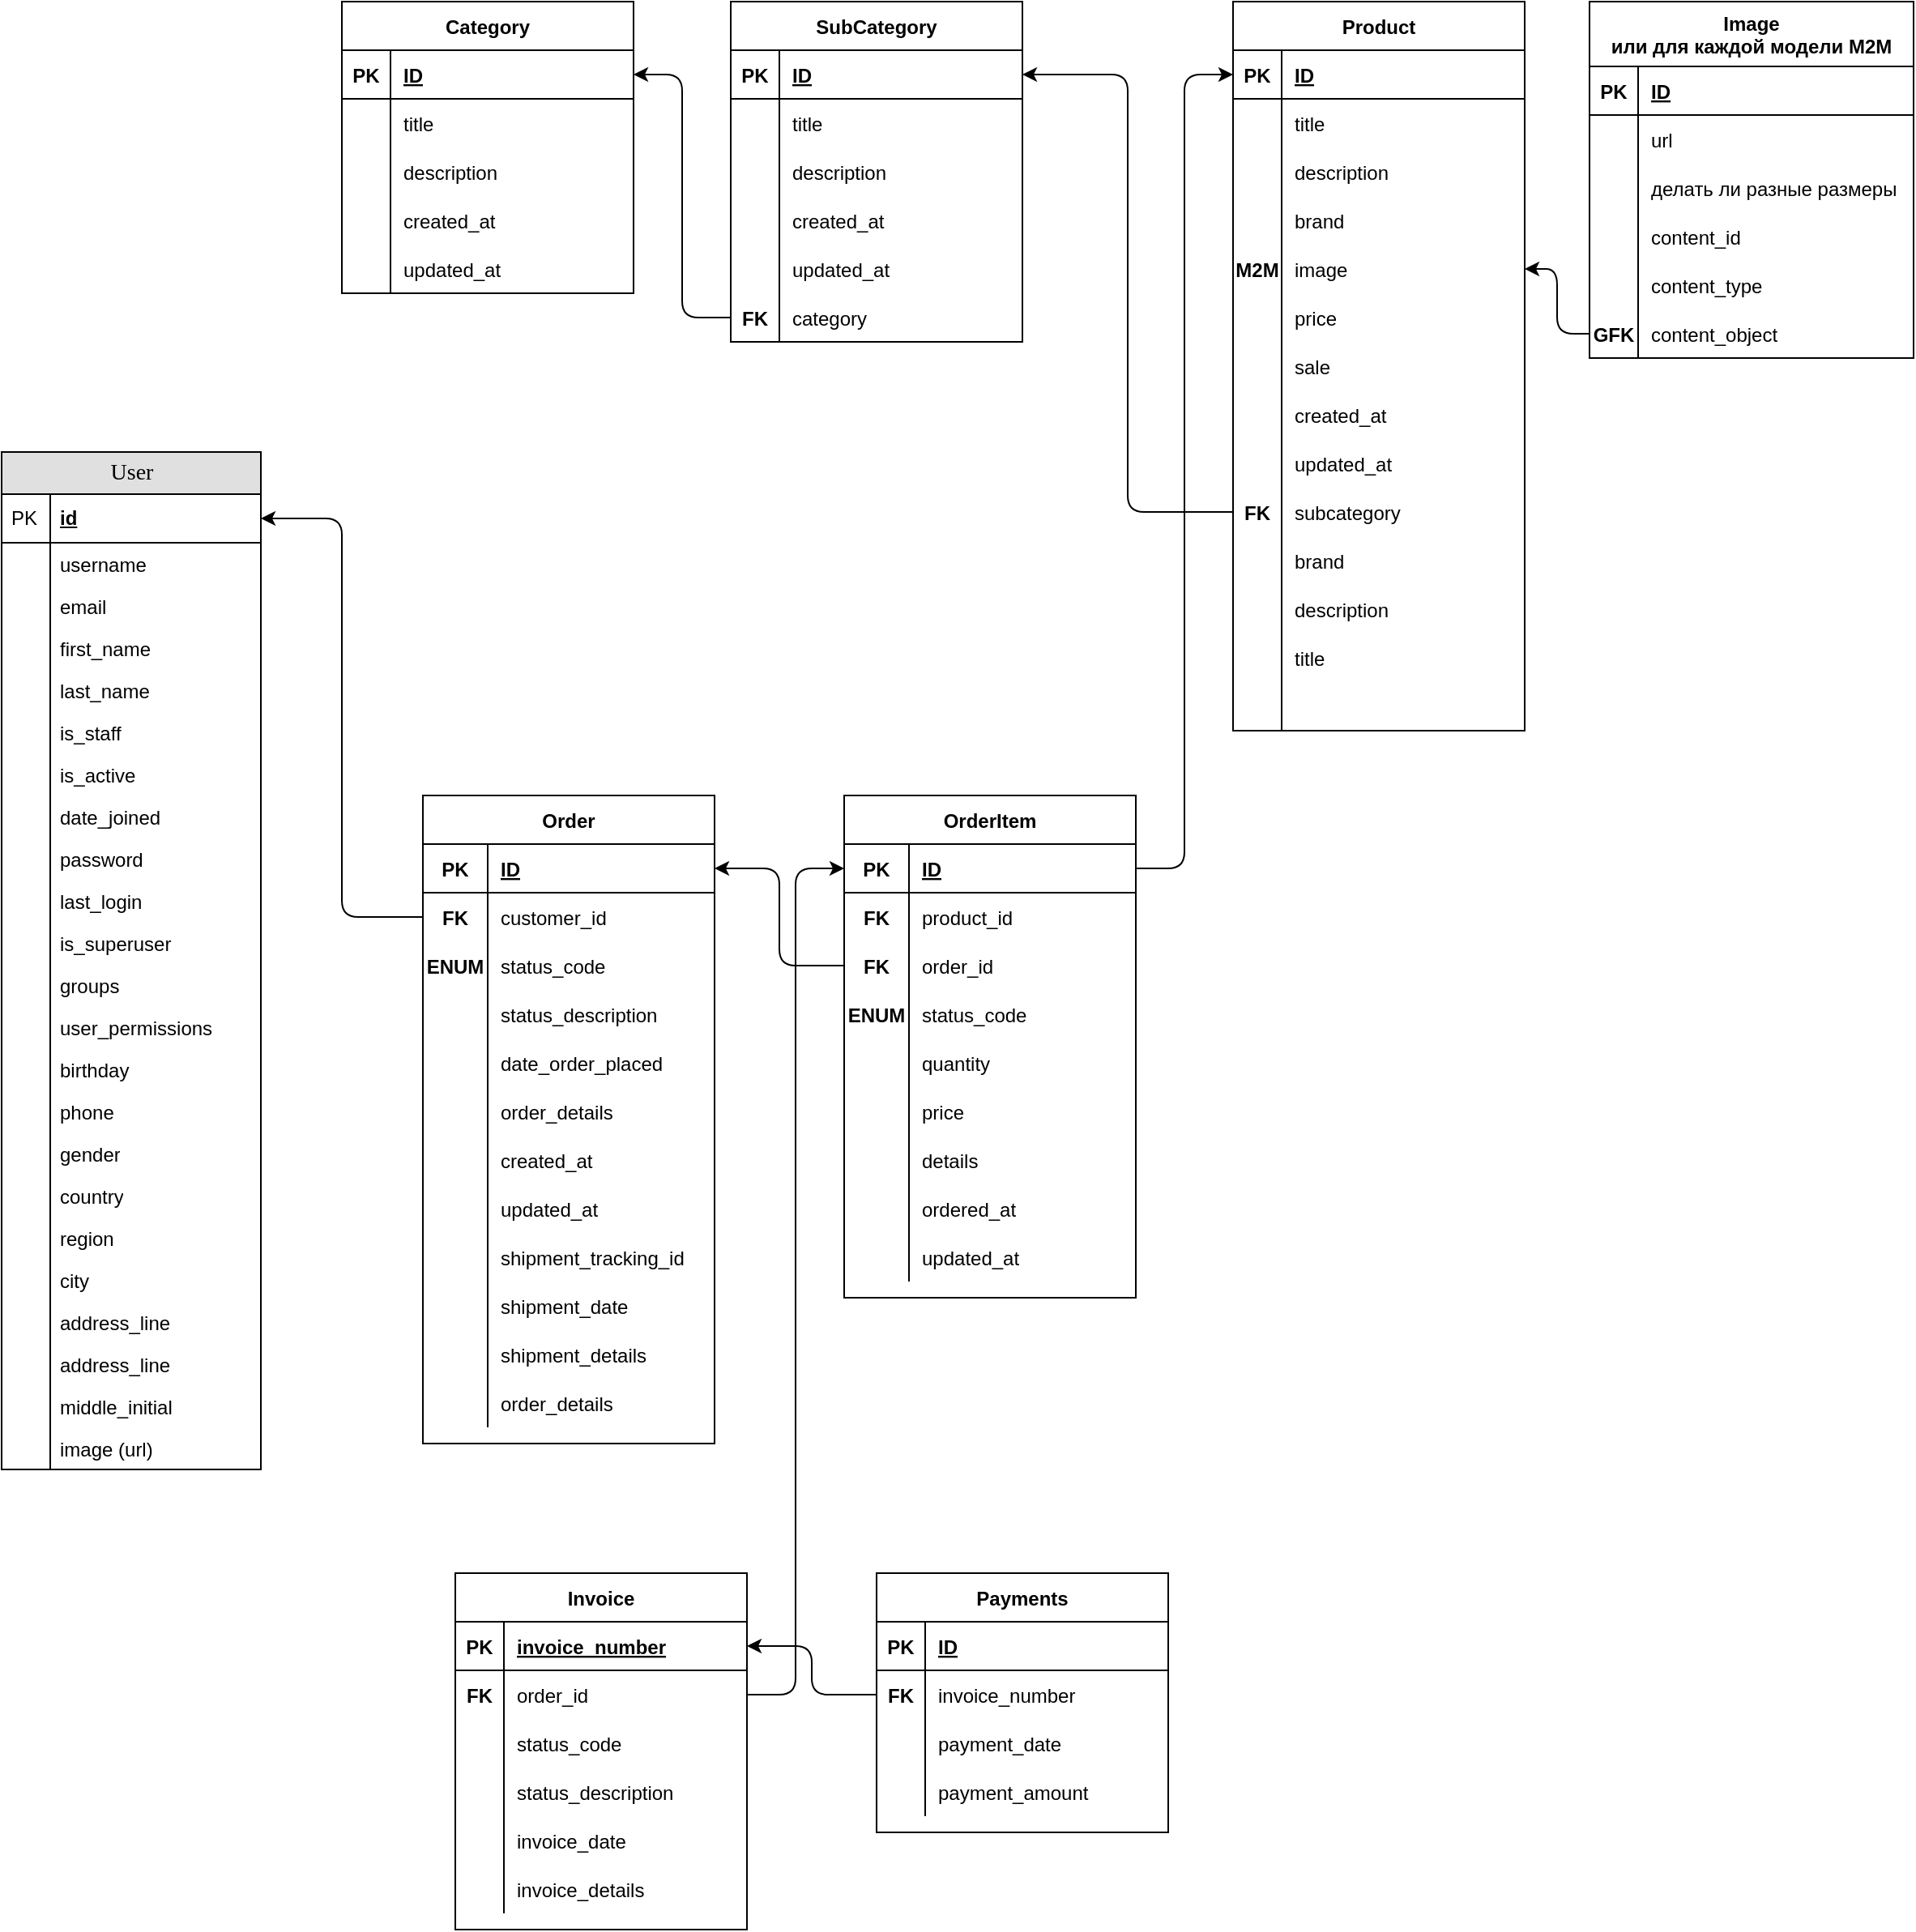 <mxfile version="16.5.6" type="device"><diagram name="Page-1" id="e56a1550-8fbb-45ad-956c-1786394a9013"><mxGraphModel dx="958" dy="578" grid="1" gridSize="10" guides="1" tooltips="1" connect="1" arrows="1" fold="1" page="1" pageScale="1" pageWidth="1100" pageHeight="850" background="none" math="0" shadow="0"><root><mxCell id="0"/><mxCell id="1" parent="0"/><mxCell id="2e49270ec7c68f3f-80" value="User" style="swimlane;html=1;fontStyle=0;childLayout=stackLayout;horizontal=1;startSize=26;fillColor=#e0e0e0;horizontalStack=0;resizeParent=1;resizeLast=0;collapsible=1;marginBottom=0;swimlaneFillColor=#ffffff;align=center;rounded=0;shadow=0;comic=0;labelBackgroundColor=none;strokeWidth=1;fontFamily=Verdana;fontSize=14" parent="1" vertex="1"><mxGeometry x="30" y="358" width="160" height="628" as="geometry"/></mxCell><mxCell id="2e49270ec7c68f3f-81" value="id" style="shape=partialRectangle;top=0;left=0;right=0;bottom=1;html=1;align=left;verticalAlign=middle;fillColor=none;spacingLeft=34;spacingRight=4;whiteSpace=wrap;overflow=hidden;rotatable=0;points=[[0,0.5],[1,0.5]];portConstraint=eastwest;dropTarget=0;fontStyle=5;" parent="2e49270ec7c68f3f-80" vertex="1"><mxGeometry y="26" width="160" height="30" as="geometry"/></mxCell><mxCell id="2e49270ec7c68f3f-82" value="PK" style="shape=partialRectangle;top=0;left=0;bottom=0;html=1;fillColor=none;align=left;verticalAlign=middle;spacingLeft=4;spacingRight=4;whiteSpace=wrap;overflow=hidden;rotatable=0;points=[];portConstraint=eastwest;part=1;" parent="2e49270ec7c68f3f-81" vertex="1" connectable="0"><mxGeometry width="30" height="30" as="geometry"/></mxCell><mxCell id="2e49270ec7c68f3f-83" value="username" style="shape=partialRectangle;top=0;left=0;right=0;bottom=0;html=1;align=left;verticalAlign=top;fillColor=none;spacingLeft=34;spacingRight=4;whiteSpace=wrap;overflow=hidden;rotatable=0;points=[[0,0.5],[1,0.5]];portConstraint=eastwest;dropTarget=0;" parent="2e49270ec7c68f3f-80" vertex="1"><mxGeometry y="56" width="160" height="26" as="geometry"/></mxCell><mxCell id="2e49270ec7c68f3f-84" value="" style="shape=partialRectangle;top=0;left=0;bottom=0;html=1;fillColor=none;align=left;verticalAlign=top;spacingLeft=4;spacingRight=4;whiteSpace=wrap;overflow=hidden;rotatable=0;points=[];portConstraint=eastwest;part=1;" parent="2e49270ec7c68f3f-83" vertex="1" connectable="0"><mxGeometry width="30" height="26" as="geometry"/></mxCell><mxCell id="2e49270ec7c68f3f-85" value="email" style="shape=partialRectangle;top=0;left=0;right=0;bottom=0;html=1;align=left;verticalAlign=top;fillColor=none;spacingLeft=34;spacingRight=4;whiteSpace=wrap;overflow=hidden;rotatable=0;points=[[0,0.5],[1,0.5]];portConstraint=eastwest;dropTarget=0;" parent="2e49270ec7c68f3f-80" vertex="1"><mxGeometry y="82" width="160" height="26" as="geometry"/></mxCell><mxCell id="2e49270ec7c68f3f-86" value="" style="shape=partialRectangle;top=0;left=0;bottom=0;html=1;fillColor=none;align=left;verticalAlign=top;spacingLeft=4;spacingRight=4;whiteSpace=wrap;overflow=hidden;rotatable=0;points=[];portConstraint=eastwest;part=1;" parent="2e49270ec7c68f3f-85" vertex="1" connectable="0"><mxGeometry width="30" height="26" as="geometry"/></mxCell><mxCell id="2e49270ec7c68f3f-87" value="first_name" style="shape=partialRectangle;top=0;left=0;right=0;bottom=0;html=1;align=left;verticalAlign=top;fillColor=none;spacingLeft=34;spacingRight=4;whiteSpace=wrap;overflow=hidden;rotatable=0;points=[[0,0.5],[1,0.5]];portConstraint=eastwest;dropTarget=0;" parent="2e49270ec7c68f3f-80" vertex="1"><mxGeometry y="108" width="160" height="26" as="geometry"/></mxCell><mxCell id="2e49270ec7c68f3f-88" value="" style="shape=partialRectangle;top=0;left=0;bottom=0;html=1;fillColor=none;align=left;verticalAlign=top;spacingLeft=4;spacingRight=4;whiteSpace=wrap;overflow=hidden;rotatable=0;points=[];portConstraint=eastwest;part=1;" parent="2e49270ec7c68f3f-87" vertex="1" connectable="0"><mxGeometry width="30" height="26" as="geometry"/></mxCell><mxCell id="AsCRV-HQO47f_vVxdAg8-1" value="last_name" style="shape=partialRectangle;top=0;left=0;right=0;bottom=0;html=1;align=left;verticalAlign=top;fillColor=none;spacingLeft=34;spacingRight=4;whiteSpace=wrap;overflow=hidden;rotatable=0;points=[[0,0.5],[1,0.5]];portConstraint=eastwest;dropTarget=0;" parent="2e49270ec7c68f3f-80" vertex="1"><mxGeometry y="134" width="160" height="26" as="geometry"/></mxCell><mxCell id="AsCRV-HQO47f_vVxdAg8-2" value="" style="shape=partialRectangle;top=0;left=0;bottom=0;html=1;fillColor=none;align=left;verticalAlign=top;spacingLeft=4;spacingRight=4;whiteSpace=wrap;overflow=hidden;rotatable=0;points=[];portConstraint=eastwest;part=1;" parent="AsCRV-HQO47f_vVxdAg8-1" vertex="1" connectable="0"><mxGeometry width="30" height="26" as="geometry"/></mxCell><mxCell id="AsCRV-HQO47f_vVxdAg8-3" value="is_staff" style="shape=partialRectangle;top=0;left=0;right=0;bottom=0;html=1;align=left;verticalAlign=top;fillColor=none;spacingLeft=34;spacingRight=4;whiteSpace=wrap;overflow=hidden;rotatable=0;points=[[0,0.5],[1,0.5]];portConstraint=eastwest;dropTarget=0;" parent="2e49270ec7c68f3f-80" vertex="1"><mxGeometry y="160" width="160" height="26" as="geometry"/></mxCell><mxCell id="AsCRV-HQO47f_vVxdAg8-4" value="" style="shape=partialRectangle;top=0;left=0;bottom=0;html=1;fillColor=none;align=left;verticalAlign=top;spacingLeft=4;spacingRight=4;whiteSpace=wrap;overflow=hidden;rotatable=0;points=[];portConstraint=eastwest;part=1;" parent="AsCRV-HQO47f_vVxdAg8-3" vertex="1" connectable="0"><mxGeometry width="30" height="26" as="geometry"/></mxCell><mxCell id="AsCRV-HQO47f_vVxdAg8-5" value="is_active" style="shape=partialRectangle;top=0;left=0;right=0;bottom=0;html=1;align=left;verticalAlign=top;fillColor=none;spacingLeft=34;spacingRight=4;whiteSpace=wrap;overflow=hidden;rotatable=0;points=[[0,0.5],[1,0.5]];portConstraint=eastwest;dropTarget=0;" parent="2e49270ec7c68f3f-80" vertex="1"><mxGeometry y="186" width="160" height="26" as="geometry"/></mxCell><mxCell id="AsCRV-HQO47f_vVxdAg8-6" value="" style="shape=partialRectangle;top=0;left=0;bottom=0;html=1;fillColor=none;align=left;verticalAlign=top;spacingLeft=4;spacingRight=4;whiteSpace=wrap;overflow=hidden;rotatable=0;points=[];portConstraint=eastwest;part=1;" parent="AsCRV-HQO47f_vVxdAg8-5" vertex="1" connectable="0"><mxGeometry width="30" height="26" as="geometry"/></mxCell><mxCell id="AsCRV-HQO47f_vVxdAg8-7" value="date_joined" style="shape=partialRectangle;top=0;left=0;right=0;bottom=0;html=1;align=left;verticalAlign=top;fillColor=none;spacingLeft=34;spacingRight=4;whiteSpace=wrap;overflow=hidden;rotatable=0;points=[[0,0.5],[1,0.5]];portConstraint=eastwest;dropTarget=0;" parent="2e49270ec7c68f3f-80" vertex="1"><mxGeometry y="212" width="160" height="26" as="geometry"/></mxCell><mxCell id="AsCRV-HQO47f_vVxdAg8-8" value="" style="shape=partialRectangle;top=0;left=0;bottom=0;html=1;fillColor=none;align=left;verticalAlign=top;spacingLeft=4;spacingRight=4;whiteSpace=wrap;overflow=hidden;rotatable=0;points=[];portConstraint=eastwest;part=1;" parent="AsCRV-HQO47f_vVxdAg8-7" vertex="1" connectable="0"><mxGeometry width="30" height="26" as="geometry"/></mxCell><mxCell id="AsCRV-HQO47f_vVxdAg8-9" value="password" style="shape=partialRectangle;top=0;left=0;right=0;bottom=0;html=1;align=left;verticalAlign=top;fillColor=none;spacingLeft=34;spacingRight=4;whiteSpace=wrap;overflow=hidden;rotatable=0;points=[[0,0.5],[1,0.5]];portConstraint=eastwest;dropTarget=0;" parent="2e49270ec7c68f3f-80" vertex="1"><mxGeometry y="238" width="160" height="26" as="geometry"/></mxCell><mxCell id="AsCRV-HQO47f_vVxdAg8-10" value="" style="shape=partialRectangle;top=0;left=0;bottom=0;html=1;fillColor=none;align=left;verticalAlign=top;spacingLeft=4;spacingRight=4;whiteSpace=wrap;overflow=hidden;rotatable=0;points=[];portConstraint=eastwest;part=1;" parent="AsCRV-HQO47f_vVxdAg8-9" vertex="1" connectable="0"><mxGeometry width="30" height="26" as="geometry"/></mxCell><mxCell id="AsCRV-HQO47f_vVxdAg8-11" value="last_login" style="shape=partialRectangle;top=0;left=0;right=0;bottom=0;html=1;align=left;verticalAlign=top;fillColor=none;spacingLeft=34;spacingRight=4;whiteSpace=wrap;overflow=hidden;rotatable=0;points=[[0,0.5],[1,0.5]];portConstraint=eastwest;dropTarget=0;" parent="2e49270ec7c68f3f-80" vertex="1"><mxGeometry y="264" width="160" height="26" as="geometry"/></mxCell><mxCell id="AsCRV-HQO47f_vVxdAg8-12" value="" style="shape=partialRectangle;top=0;left=0;bottom=0;html=1;fillColor=none;align=left;verticalAlign=top;spacingLeft=4;spacingRight=4;whiteSpace=wrap;overflow=hidden;rotatable=0;points=[];portConstraint=eastwest;part=1;" parent="AsCRV-HQO47f_vVxdAg8-11" vertex="1" connectable="0"><mxGeometry width="30" height="26" as="geometry"/></mxCell><mxCell id="AsCRV-HQO47f_vVxdAg8-13" value="is_superuser" style="shape=partialRectangle;top=0;left=0;right=0;bottom=0;html=1;align=left;verticalAlign=top;fillColor=none;spacingLeft=34;spacingRight=4;whiteSpace=wrap;overflow=hidden;rotatable=0;points=[[0,0.5],[1,0.5]];portConstraint=eastwest;dropTarget=0;" parent="2e49270ec7c68f3f-80" vertex="1"><mxGeometry y="290" width="160" height="26" as="geometry"/></mxCell><mxCell id="AsCRV-HQO47f_vVxdAg8-14" value="" style="shape=partialRectangle;top=0;left=0;bottom=0;html=1;fillColor=none;align=left;verticalAlign=top;spacingLeft=4;spacingRight=4;whiteSpace=wrap;overflow=hidden;rotatable=0;points=[];portConstraint=eastwest;part=1;" parent="AsCRV-HQO47f_vVxdAg8-13" vertex="1" connectable="0"><mxGeometry width="30" height="26" as="geometry"/></mxCell><mxCell id="AsCRV-HQO47f_vVxdAg8-15" value="groups" style="shape=partialRectangle;top=0;left=0;right=0;bottom=0;html=1;align=left;verticalAlign=top;fillColor=none;spacingLeft=34;spacingRight=4;whiteSpace=wrap;overflow=hidden;rotatable=0;points=[[0,0.5],[1,0.5]];portConstraint=eastwest;dropTarget=0;" parent="2e49270ec7c68f3f-80" vertex="1"><mxGeometry y="316" width="160" height="26" as="geometry"/></mxCell><mxCell id="AsCRV-HQO47f_vVxdAg8-16" value="" style="shape=partialRectangle;top=0;left=0;bottom=0;html=1;fillColor=none;align=left;verticalAlign=top;spacingLeft=4;spacingRight=4;whiteSpace=wrap;overflow=hidden;rotatable=0;points=[];portConstraint=eastwest;part=1;" parent="AsCRV-HQO47f_vVxdAg8-15" vertex="1" connectable="0"><mxGeometry width="30" height="26" as="geometry"/></mxCell><mxCell id="AsCRV-HQO47f_vVxdAg8-17" value="user_permissions" style="shape=partialRectangle;top=0;left=0;right=0;bottom=0;html=1;align=left;verticalAlign=top;fillColor=none;spacingLeft=34;spacingRight=4;whiteSpace=wrap;overflow=hidden;rotatable=0;points=[[0,0.5],[1,0.5]];portConstraint=eastwest;dropTarget=0;" parent="2e49270ec7c68f3f-80" vertex="1"><mxGeometry y="342" width="160" height="26" as="geometry"/></mxCell><mxCell id="AsCRV-HQO47f_vVxdAg8-18" value="" style="shape=partialRectangle;top=0;left=0;bottom=0;html=1;fillColor=none;align=left;verticalAlign=top;spacingLeft=4;spacingRight=4;whiteSpace=wrap;overflow=hidden;rotatable=0;points=[];portConstraint=eastwest;part=1;" parent="AsCRV-HQO47f_vVxdAg8-17" vertex="1" connectable="0"><mxGeometry width="30" height="26" as="geometry"/></mxCell><mxCell id="AsCRV-HQO47f_vVxdAg8-19" value="birthday" style="shape=partialRectangle;top=0;left=0;right=0;bottom=0;html=1;align=left;verticalAlign=top;fillColor=none;spacingLeft=34;spacingRight=4;whiteSpace=wrap;overflow=hidden;rotatable=0;points=[[0,0.5],[1,0.5]];portConstraint=eastwest;dropTarget=0;" parent="2e49270ec7c68f3f-80" vertex="1"><mxGeometry y="368" width="160" height="26" as="geometry"/></mxCell><mxCell id="AsCRV-HQO47f_vVxdAg8-20" value="" style="shape=partialRectangle;top=0;left=0;bottom=0;html=1;fillColor=none;align=left;verticalAlign=top;spacingLeft=4;spacingRight=4;whiteSpace=wrap;overflow=hidden;rotatable=0;points=[];portConstraint=eastwest;part=1;" parent="AsCRV-HQO47f_vVxdAg8-19" vertex="1" connectable="0"><mxGeometry width="30" height="26" as="geometry"/></mxCell><mxCell id="AsCRV-HQO47f_vVxdAg8-21" value="phone" style="shape=partialRectangle;top=0;left=0;right=0;bottom=0;html=1;align=left;verticalAlign=top;fillColor=none;spacingLeft=34;spacingRight=4;whiteSpace=wrap;overflow=hidden;rotatable=0;points=[[0,0.5],[1,0.5]];portConstraint=eastwest;dropTarget=0;" parent="2e49270ec7c68f3f-80" vertex="1"><mxGeometry y="394" width="160" height="26" as="geometry"/></mxCell><mxCell id="AsCRV-HQO47f_vVxdAg8-22" value="" style="shape=partialRectangle;top=0;left=0;bottom=0;html=1;fillColor=none;align=left;verticalAlign=top;spacingLeft=4;spacingRight=4;whiteSpace=wrap;overflow=hidden;rotatable=0;points=[];portConstraint=eastwest;part=1;" parent="AsCRV-HQO47f_vVxdAg8-21" vertex="1" connectable="0"><mxGeometry width="30" height="26" as="geometry"/></mxCell><mxCell id="AsCRV-HQO47f_vVxdAg8-23" value="gender" style="shape=partialRectangle;top=0;left=0;right=0;bottom=0;html=1;align=left;verticalAlign=top;fillColor=none;spacingLeft=34;spacingRight=4;whiteSpace=wrap;overflow=hidden;rotatable=0;points=[[0,0.5],[1,0.5]];portConstraint=eastwest;dropTarget=0;" parent="2e49270ec7c68f3f-80" vertex="1"><mxGeometry y="420" width="160" height="26" as="geometry"/></mxCell><mxCell id="AsCRV-HQO47f_vVxdAg8-24" value="" style="shape=partialRectangle;top=0;left=0;bottom=0;html=1;fillColor=none;align=left;verticalAlign=top;spacingLeft=4;spacingRight=4;whiteSpace=wrap;overflow=hidden;rotatable=0;points=[];portConstraint=eastwest;part=1;" parent="AsCRV-HQO47f_vVxdAg8-23" vertex="1" connectable="0"><mxGeometry width="30" height="26" as="geometry"/></mxCell><mxCell id="AsCRV-HQO47f_vVxdAg8-25" value="country" style="shape=partialRectangle;top=0;left=0;right=0;bottom=0;html=1;align=left;verticalAlign=top;fillColor=none;spacingLeft=34;spacingRight=4;whiteSpace=wrap;overflow=hidden;rotatable=0;points=[[0,0.5],[1,0.5]];portConstraint=eastwest;dropTarget=0;" parent="2e49270ec7c68f3f-80" vertex="1"><mxGeometry y="446" width="160" height="26" as="geometry"/></mxCell><mxCell id="AsCRV-HQO47f_vVxdAg8-26" value="" style="shape=partialRectangle;top=0;left=0;bottom=0;html=1;fillColor=none;align=left;verticalAlign=top;spacingLeft=4;spacingRight=4;whiteSpace=wrap;overflow=hidden;rotatable=0;points=[];portConstraint=eastwest;part=1;" parent="AsCRV-HQO47f_vVxdAg8-25" vertex="1" connectable="0"><mxGeometry width="30" height="26" as="geometry"/></mxCell><mxCell id="AsCRV-HQO47f_vVxdAg8-27" value="region" style="shape=partialRectangle;top=0;left=0;right=0;bottom=0;html=1;align=left;verticalAlign=top;fillColor=none;spacingLeft=34;spacingRight=4;whiteSpace=wrap;overflow=hidden;rotatable=0;points=[[0,0.5],[1,0.5]];portConstraint=eastwest;dropTarget=0;" parent="2e49270ec7c68f3f-80" vertex="1"><mxGeometry y="472" width="160" height="26" as="geometry"/></mxCell><mxCell id="AsCRV-HQO47f_vVxdAg8-28" value="" style="shape=partialRectangle;top=0;left=0;bottom=0;html=1;fillColor=none;align=left;verticalAlign=top;spacingLeft=4;spacingRight=4;whiteSpace=wrap;overflow=hidden;rotatable=0;points=[];portConstraint=eastwest;part=1;" parent="AsCRV-HQO47f_vVxdAg8-27" vertex="1" connectable="0"><mxGeometry width="30" height="26" as="geometry"/></mxCell><mxCell id="AsCRV-HQO47f_vVxdAg8-29" value="city" style="shape=partialRectangle;top=0;left=0;right=0;bottom=0;html=1;align=left;verticalAlign=top;fillColor=none;spacingLeft=34;spacingRight=4;whiteSpace=wrap;overflow=hidden;rotatable=0;points=[[0,0.5],[1,0.5]];portConstraint=eastwest;dropTarget=0;" parent="2e49270ec7c68f3f-80" vertex="1"><mxGeometry y="498" width="160" height="26" as="geometry"/></mxCell><mxCell id="AsCRV-HQO47f_vVxdAg8-30" value="" style="shape=partialRectangle;top=0;left=0;bottom=0;html=1;fillColor=none;align=left;verticalAlign=top;spacingLeft=4;spacingRight=4;whiteSpace=wrap;overflow=hidden;rotatable=0;points=[];portConstraint=eastwest;part=1;" parent="AsCRV-HQO47f_vVxdAg8-29" vertex="1" connectable="0"><mxGeometry width="30" height="26" as="geometry"/></mxCell><mxCell id="AsCRV-HQO47f_vVxdAg8-31" value="address_line" style="shape=partialRectangle;top=0;left=0;right=0;bottom=0;html=1;align=left;verticalAlign=top;fillColor=none;spacingLeft=34;spacingRight=4;whiteSpace=wrap;overflow=hidden;rotatable=0;points=[[0,0.5],[1,0.5]];portConstraint=eastwest;dropTarget=0;" parent="2e49270ec7c68f3f-80" vertex="1"><mxGeometry y="524" width="160" height="26" as="geometry"/></mxCell><mxCell id="AsCRV-HQO47f_vVxdAg8-32" value="" style="shape=partialRectangle;top=0;left=0;bottom=0;html=1;fillColor=none;align=left;verticalAlign=top;spacingLeft=4;spacingRight=4;whiteSpace=wrap;overflow=hidden;rotatable=0;points=[];portConstraint=eastwest;part=1;" parent="AsCRV-HQO47f_vVxdAg8-31" vertex="1" connectable="0"><mxGeometry width="30" height="26" as="geometry"/></mxCell><mxCell id="3_mhkbO8bV44COBoSds1-3" value="address_line" style="shape=partialRectangle;top=0;left=0;right=0;bottom=0;html=1;align=left;verticalAlign=top;fillColor=none;spacingLeft=34;spacingRight=4;whiteSpace=wrap;overflow=hidden;rotatable=0;points=[[0,0.5],[1,0.5]];portConstraint=eastwest;dropTarget=0;" vertex="1" parent="2e49270ec7c68f3f-80"><mxGeometry y="550" width="160" height="26" as="geometry"/></mxCell><mxCell id="3_mhkbO8bV44COBoSds1-4" value="" style="shape=partialRectangle;top=0;left=0;bottom=0;html=1;fillColor=none;align=left;verticalAlign=top;spacingLeft=4;spacingRight=4;whiteSpace=wrap;overflow=hidden;rotatable=0;points=[];portConstraint=eastwest;part=1;" vertex="1" connectable="0" parent="3_mhkbO8bV44COBoSds1-3"><mxGeometry width="30" height="26" as="geometry"/></mxCell><mxCell id="AsCRV-HQO47f_vVxdAg8-33" value="middle_initial" style="shape=partialRectangle;top=0;left=0;right=0;bottom=0;html=1;align=left;verticalAlign=top;fillColor=none;spacingLeft=34;spacingRight=4;whiteSpace=wrap;overflow=hidden;rotatable=0;points=[[0,0.5],[1,0.5]];portConstraint=eastwest;dropTarget=0;" parent="2e49270ec7c68f3f-80" vertex="1"><mxGeometry y="576" width="160" height="26" as="geometry"/></mxCell><mxCell id="AsCRV-HQO47f_vVxdAg8-34" value="" style="shape=partialRectangle;top=0;left=0;bottom=0;html=1;fillColor=none;align=left;verticalAlign=top;spacingLeft=4;spacingRight=4;whiteSpace=wrap;overflow=hidden;rotatable=0;points=[];portConstraint=eastwest;part=1;" parent="AsCRV-HQO47f_vVxdAg8-33" vertex="1" connectable="0"><mxGeometry width="30" height="26" as="geometry"/></mxCell><mxCell id="AsCRV-HQO47f_vVxdAg8-195" value="image (url)" style="shape=partialRectangle;top=0;left=0;right=0;bottom=0;html=1;align=left;verticalAlign=top;fillColor=none;spacingLeft=34;spacingRight=4;whiteSpace=wrap;overflow=hidden;rotatable=0;points=[[0,0.5],[1,0.5]];portConstraint=eastwest;dropTarget=0;" parent="2e49270ec7c68f3f-80" vertex="1"><mxGeometry y="602" width="160" height="26" as="geometry"/></mxCell><mxCell id="AsCRV-HQO47f_vVxdAg8-196" value="" style="shape=partialRectangle;top=0;left=0;bottom=0;html=1;fillColor=none;align=left;verticalAlign=top;spacingLeft=4;spacingRight=4;whiteSpace=wrap;overflow=hidden;rotatable=0;points=[];portConstraint=eastwest;part=1;" parent="AsCRV-HQO47f_vVxdAg8-195" vertex="1" connectable="0"><mxGeometry width="30" height="26" as="geometry"/></mxCell><mxCell id="AsCRV-HQO47f_vVxdAg8-40" value="Category" style="shape=table;startSize=30;container=1;collapsible=1;childLayout=tableLayout;fixedRows=1;rowLines=0;fontStyle=1;align=center;resizeLast=1;" parent="1" vertex="1"><mxGeometry x="240" y="80" width="180" height="180" as="geometry"/></mxCell><mxCell id="AsCRV-HQO47f_vVxdAg8-41" value="" style="shape=tableRow;horizontal=0;startSize=0;swimlaneHead=0;swimlaneBody=0;fillColor=none;collapsible=0;dropTarget=0;points=[[0,0.5],[1,0.5]];portConstraint=eastwest;top=0;left=0;right=0;bottom=1;" parent="AsCRV-HQO47f_vVxdAg8-40" vertex="1"><mxGeometry y="30" width="180" height="30" as="geometry"/></mxCell><mxCell id="AsCRV-HQO47f_vVxdAg8-42" value="PK" style="shape=partialRectangle;connectable=0;fillColor=none;top=0;left=0;bottom=0;right=0;fontStyle=1;overflow=hidden;" parent="AsCRV-HQO47f_vVxdAg8-41" vertex="1"><mxGeometry width="30" height="30" as="geometry"><mxRectangle width="30" height="30" as="alternateBounds"/></mxGeometry></mxCell><mxCell id="AsCRV-HQO47f_vVxdAg8-43" value="ID" style="shape=partialRectangle;connectable=0;fillColor=none;top=0;left=0;bottom=0;right=0;align=left;spacingLeft=6;fontStyle=5;overflow=hidden;" parent="AsCRV-HQO47f_vVxdAg8-41" vertex="1"><mxGeometry x="30" width="150" height="30" as="geometry"><mxRectangle width="150" height="30" as="alternateBounds"/></mxGeometry></mxCell><mxCell id="AsCRV-HQO47f_vVxdAg8-44" value="" style="shape=tableRow;horizontal=0;startSize=0;swimlaneHead=0;swimlaneBody=0;fillColor=none;collapsible=0;dropTarget=0;points=[[0,0.5],[1,0.5]];portConstraint=eastwest;top=0;left=0;right=0;bottom=0;" parent="AsCRV-HQO47f_vVxdAg8-40" vertex="1"><mxGeometry y="60" width="180" height="30" as="geometry"/></mxCell><mxCell id="AsCRV-HQO47f_vVxdAg8-45" value="" style="shape=partialRectangle;connectable=0;fillColor=none;top=0;left=0;bottom=0;right=0;editable=1;overflow=hidden;" parent="AsCRV-HQO47f_vVxdAg8-44" vertex="1"><mxGeometry width="30" height="30" as="geometry"><mxRectangle width="30" height="30" as="alternateBounds"/></mxGeometry></mxCell><mxCell id="AsCRV-HQO47f_vVxdAg8-46" value="title" style="shape=partialRectangle;connectable=0;fillColor=none;top=0;left=0;bottom=0;right=0;align=left;spacingLeft=6;overflow=hidden;" parent="AsCRV-HQO47f_vVxdAg8-44" vertex="1"><mxGeometry x="30" width="150" height="30" as="geometry"><mxRectangle width="150" height="30" as="alternateBounds"/></mxGeometry></mxCell><mxCell id="AsCRV-HQO47f_vVxdAg8-47" value="" style="shape=tableRow;horizontal=0;startSize=0;swimlaneHead=0;swimlaneBody=0;fillColor=none;collapsible=0;dropTarget=0;points=[[0,0.5],[1,0.5]];portConstraint=eastwest;top=0;left=0;right=0;bottom=0;" parent="AsCRV-HQO47f_vVxdAg8-40" vertex="1"><mxGeometry y="90" width="180" height="30" as="geometry"/></mxCell><mxCell id="AsCRV-HQO47f_vVxdAg8-48" value="" style="shape=partialRectangle;connectable=0;fillColor=none;top=0;left=0;bottom=0;right=0;editable=1;overflow=hidden;" parent="AsCRV-HQO47f_vVxdAg8-47" vertex="1"><mxGeometry width="30" height="30" as="geometry"><mxRectangle width="30" height="30" as="alternateBounds"/></mxGeometry></mxCell><mxCell id="AsCRV-HQO47f_vVxdAg8-49" value="description" style="shape=partialRectangle;connectable=0;fillColor=none;top=0;left=0;bottom=0;right=0;align=left;spacingLeft=6;overflow=hidden;" parent="AsCRV-HQO47f_vVxdAg8-47" vertex="1"><mxGeometry x="30" width="150" height="30" as="geometry"><mxRectangle width="150" height="30" as="alternateBounds"/></mxGeometry></mxCell><mxCell id="AsCRV-HQO47f_vVxdAg8-171" value="" style="shape=tableRow;horizontal=0;startSize=0;swimlaneHead=0;swimlaneBody=0;fillColor=none;collapsible=0;dropTarget=0;points=[[0,0.5],[1,0.5]];portConstraint=eastwest;top=0;left=0;right=0;bottom=0;" parent="AsCRV-HQO47f_vVxdAg8-40" vertex="1"><mxGeometry y="120" width="180" height="30" as="geometry"/></mxCell><mxCell id="AsCRV-HQO47f_vVxdAg8-172" value="" style="shape=partialRectangle;connectable=0;fillColor=none;top=0;left=0;bottom=0;right=0;editable=1;overflow=hidden;" parent="AsCRV-HQO47f_vVxdAg8-171" vertex="1"><mxGeometry width="30" height="30" as="geometry"><mxRectangle width="30" height="30" as="alternateBounds"/></mxGeometry></mxCell><mxCell id="AsCRV-HQO47f_vVxdAg8-173" value="created_at" style="shape=partialRectangle;connectable=0;fillColor=none;top=0;left=0;bottom=0;right=0;align=left;spacingLeft=6;overflow=hidden;" parent="AsCRV-HQO47f_vVxdAg8-171" vertex="1"><mxGeometry x="30" width="150" height="30" as="geometry"><mxRectangle width="150" height="30" as="alternateBounds"/></mxGeometry></mxCell><mxCell id="AsCRV-HQO47f_vVxdAg8-50" value="" style="shape=tableRow;horizontal=0;startSize=0;swimlaneHead=0;swimlaneBody=0;fillColor=none;collapsible=0;dropTarget=0;points=[[0,0.5],[1,0.5]];portConstraint=eastwest;top=0;left=0;right=0;bottom=0;" parent="AsCRV-HQO47f_vVxdAg8-40" vertex="1"><mxGeometry y="150" width="180" height="30" as="geometry"/></mxCell><mxCell id="AsCRV-HQO47f_vVxdAg8-51" value="" style="shape=partialRectangle;connectable=0;fillColor=none;top=0;left=0;bottom=0;right=0;editable=1;overflow=hidden;" parent="AsCRV-HQO47f_vVxdAg8-50" vertex="1"><mxGeometry width="30" height="30" as="geometry"><mxRectangle width="30" height="30" as="alternateBounds"/></mxGeometry></mxCell><mxCell id="AsCRV-HQO47f_vVxdAg8-52" value="" style="shape=partialRectangle;connectable=0;fillColor=none;top=0;left=0;bottom=0;right=0;align=left;spacingLeft=6;overflow=hidden;" parent="AsCRV-HQO47f_vVxdAg8-50" vertex="1"><mxGeometry x="30" width="150" height="30" as="geometry"><mxRectangle width="150" height="30" as="alternateBounds"/></mxGeometry></mxCell><mxCell id="AsCRV-HQO47f_vVxdAg8-53" value="SubCategory" style="shape=table;startSize=30;container=1;collapsible=1;childLayout=tableLayout;fixedRows=1;rowLines=0;fontStyle=1;align=center;resizeLast=1;" parent="1" vertex="1"><mxGeometry x="480" y="80" width="180" height="210" as="geometry"/></mxCell><mxCell id="AsCRV-HQO47f_vVxdAg8-54" value="" style="shape=tableRow;horizontal=0;startSize=0;swimlaneHead=0;swimlaneBody=0;fillColor=none;collapsible=0;dropTarget=0;points=[[0,0.5],[1,0.5]];portConstraint=eastwest;top=0;left=0;right=0;bottom=1;" parent="AsCRV-HQO47f_vVxdAg8-53" vertex="1"><mxGeometry y="30" width="180" height="30" as="geometry"/></mxCell><mxCell id="AsCRV-HQO47f_vVxdAg8-55" value="PK" style="shape=partialRectangle;connectable=0;fillColor=none;top=0;left=0;bottom=0;right=0;fontStyle=1;overflow=hidden;" parent="AsCRV-HQO47f_vVxdAg8-54" vertex="1"><mxGeometry width="30" height="30" as="geometry"><mxRectangle width="30" height="30" as="alternateBounds"/></mxGeometry></mxCell><mxCell id="AsCRV-HQO47f_vVxdAg8-56" value="ID" style="shape=partialRectangle;connectable=0;fillColor=none;top=0;left=0;bottom=0;right=0;align=left;spacingLeft=6;fontStyle=5;overflow=hidden;" parent="AsCRV-HQO47f_vVxdAg8-54" vertex="1"><mxGeometry x="30" width="150" height="30" as="geometry"><mxRectangle width="150" height="30" as="alternateBounds"/></mxGeometry></mxCell><mxCell id="AsCRV-HQO47f_vVxdAg8-57" value="" style="shape=tableRow;horizontal=0;startSize=0;swimlaneHead=0;swimlaneBody=0;fillColor=none;collapsible=0;dropTarget=0;points=[[0,0.5],[1,0.5]];portConstraint=eastwest;top=0;left=0;right=0;bottom=0;" parent="AsCRV-HQO47f_vVxdAg8-53" vertex="1"><mxGeometry y="60" width="180" height="30" as="geometry"/></mxCell><mxCell id="AsCRV-HQO47f_vVxdAg8-58" value="" style="shape=partialRectangle;connectable=0;fillColor=none;top=0;left=0;bottom=0;right=0;editable=1;overflow=hidden;" parent="AsCRV-HQO47f_vVxdAg8-57" vertex="1"><mxGeometry width="30" height="30" as="geometry"><mxRectangle width="30" height="30" as="alternateBounds"/></mxGeometry></mxCell><mxCell id="AsCRV-HQO47f_vVxdAg8-59" value="title" style="shape=partialRectangle;connectable=0;fillColor=none;top=0;left=0;bottom=0;right=0;align=left;spacingLeft=6;overflow=hidden;" parent="AsCRV-HQO47f_vVxdAg8-57" vertex="1"><mxGeometry x="30" width="150" height="30" as="geometry"><mxRectangle width="150" height="30" as="alternateBounds"/></mxGeometry></mxCell><mxCell id="AsCRV-HQO47f_vVxdAg8-60" value="" style="shape=tableRow;horizontal=0;startSize=0;swimlaneHead=0;swimlaneBody=0;fillColor=none;collapsible=0;dropTarget=0;points=[[0,0.5],[1,0.5]];portConstraint=eastwest;top=0;left=0;right=0;bottom=0;" parent="AsCRV-HQO47f_vVxdAg8-53" vertex="1"><mxGeometry y="90" width="180" height="30" as="geometry"/></mxCell><mxCell id="AsCRV-HQO47f_vVxdAg8-61" value="" style="shape=partialRectangle;connectable=0;fillColor=none;top=0;left=0;bottom=0;right=0;editable=1;overflow=hidden;" parent="AsCRV-HQO47f_vVxdAg8-60" vertex="1"><mxGeometry width="30" height="30" as="geometry"><mxRectangle width="30" height="30" as="alternateBounds"/></mxGeometry></mxCell><mxCell id="AsCRV-HQO47f_vVxdAg8-62" value="description" style="shape=partialRectangle;connectable=0;fillColor=none;top=0;left=0;bottom=0;right=0;align=left;spacingLeft=6;overflow=hidden;" parent="AsCRV-HQO47f_vVxdAg8-60" vertex="1"><mxGeometry x="30" width="150" height="30" as="geometry"><mxRectangle width="150" height="30" as="alternateBounds"/></mxGeometry></mxCell><mxCell id="AsCRV-HQO47f_vVxdAg8-163" value="" style="shape=tableRow;horizontal=0;startSize=0;swimlaneHead=0;swimlaneBody=0;fillColor=none;collapsible=0;dropTarget=0;points=[[0,0.5],[1,0.5]];portConstraint=eastwest;top=0;left=0;right=0;bottom=0;" parent="AsCRV-HQO47f_vVxdAg8-53" vertex="1"><mxGeometry y="120" width="180" height="30" as="geometry"/></mxCell><mxCell id="AsCRV-HQO47f_vVxdAg8-164" value="" style="shape=partialRectangle;connectable=0;fillColor=none;top=0;left=0;bottom=0;right=0;editable=1;overflow=hidden;" parent="AsCRV-HQO47f_vVxdAg8-163" vertex="1"><mxGeometry width="30" height="30" as="geometry"><mxRectangle width="30" height="30" as="alternateBounds"/></mxGeometry></mxCell><mxCell id="AsCRV-HQO47f_vVxdAg8-165" value="created_at" style="shape=partialRectangle;connectable=0;fillColor=none;top=0;left=0;bottom=0;right=0;align=left;spacingLeft=6;overflow=hidden;" parent="AsCRV-HQO47f_vVxdAg8-163" vertex="1"><mxGeometry x="30" width="150" height="30" as="geometry"><mxRectangle width="150" height="30" as="alternateBounds"/></mxGeometry></mxCell><mxCell id="AsCRV-HQO47f_vVxdAg8-166" value="" style="shape=tableRow;horizontal=0;startSize=0;swimlaneHead=0;swimlaneBody=0;fillColor=none;collapsible=0;dropTarget=0;points=[[0,0.5],[1,0.5]];portConstraint=eastwest;top=0;left=0;right=0;bottom=0;" parent="AsCRV-HQO47f_vVxdAg8-53" vertex="1"><mxGeometry y="150" width="180" height="30" as="geometry"/></mxCell><mxCell id="AsCRV-HQO47f_vVxdAg8-167" value="" style="shape=partialRectangle;connectable=0;fillColor=none;top=0;left=0;bottom=0;right=0;editable=1;overflow=hidden;" parent="AsCRV-HQO47f_vVxdAg8-166" vertex="1"><mxGeometry width="30" height="30" as="geometry"><mxRectangle width="30" height="30" as="alternateBounds"/></mxGeometry></mxCell><mxCell id="AsCRV-HQO47f_vVxdAg8-168" value="updated_at" style="shape=partialRectangle;connectable=0;fillColor=none;top=0;left=0;bottom=0;right=0;align=left;spacingLeft=6;overflow=hidden;" parent="AsCRV-HQO47f_vVxdAg8-166" vertex="1"><mxGeometry x="30" width="150" height="30" as="geometry"><mxRectangle width="150" height="30" as="alternateBounds"/></mxGeometry></mxCell><mxCell id="AsCRV-HQO47f_vVxdAg8-63" value="" style="shape=tableRow;horizontal=0;startSize=0;swimlaneHead=0;swimlaneBody=0;fillColor=none;collapsible=0;dropTarget=0;points=[[0,0.5],[1,0.5]];portConstraint=eastwest;top=0;left=0;right=0;bottom=0;" parent="AsCRV-HQO47f_vVxdAg8-53" vertex="1"><mxGeometry y="180" width="180" height="30" as="geometry"/></mxCell><mxCell id="AsCRV-HQO47f_vVxdAg8-64" value="FK" style="shape=partialRectangle;connectable=0;fillColor=none;top=0;left=0;bottom=0;right=0;editable=1;overflow=hidden;fontStyle=1" parent="AsCRV-HQO47f_vVxdAg8-63" vertex="1"><mxGeometry width="30" height="30" as="geometry"><mxRectangle width="30" height="30" as="alternateBounds"/></mxGeometry></mxCell><mxCell id="AsCRV-HQO47f_vVxdAg8-65" value="category" style="shape=partialRectangle;connectable=0;fillColor=none;top=0;left=0;bottom=0;right=0;align=left;spacingLeft=6;overflow=hidden;" parent="AsCRV-HQO47f_vVxdAg8-63" vertex="1"><mxGeometry x="30" width="150" height="30" as="geometry"><mxRectangle width="150" height="30" as="alternateBounds"/></mxGeometry></mxCell><mxCell id="AsCRV-HQO47f_vVxdAg8-66" style="edgeStyle=orthogonalEdgeStyle;rounded=1;orthogonalLoop=1;jettySize=auto;html=1;exitX=0;exitY=0.5;exitDx=0;exitDy=0;entryX=1;entryY=0.5;entryDx=0;entryDy=0;" parent="1" source="AsCRV-HQO47f_vVxdAg8-63" target="AsCRV-HQO47f_vVxdAg8-41" edge="1"><mxGeometry relative="1" as="geometry"><mxPoint x="450" y="130" as="targetPoint"/></mxGeometry></mxCell><mxCell id="AsCRV-HQO47f_vVxdAg8-67" value="Product" style="shape=table;startSize=30;container=1;collapsible=1;childLayout=tableLayout;fixedRows=1;rowLines=0;fontStyle=1;align=center;resizeLast=1;" parent="1" vertex="1"><mxGeometry x="790" y="80" width="180" height="450" as="geometry"/></mxCell><mxCell id="AsCRV-HQO47f_vVxdAg8-68" value="" style="shape=tableRow;horizontal=0;startSize=0;swimlaneHead=0;swimlaneBody=0;fillColor=none;collapsible=0;dropTarget=0;points=[[0,0.5],[1,0.5]];portConstraint=eastwest;top=0;left=0;right=0;bottom=1;" parent="AsCRV-HQO47f_vVxdAg8-67" vertex="1"><mxGeometry y="30" width="180" height="30" as="geometry"/></mxCell><mxCell id="AsCRV-HQO47f_vVxdAg8-69" value="PK" style="shape=partialRectangle;connectable=0;fillColor=none;top=0;left=0;bottom=0;right=0;fontStyle=1;overflow=hidden;" parent="AsCRV-HQO47f_vVxdAg8-68" vertex="1"><mxGeometry width="30" height="30" as="geometry"><mxRectangle width="30" height="30" as="alternateBounds"/></mxGeometry></mxCell><mxCell id="AsCRV-HQO47f_vVxdAg8-70" value="ID" style="shape=partialRectangle;connectable=0;fillColor=none;top=0;left=0;bottom=0;right=0;align=left;spacingLeft=6;fontStyle=5;overflow=hidden;" parent="AsCRV-HQO47f_vVxdAg8-68" vertex="1"><mxGeometry x="30" width="150" height="30" as="geometry"><mxRectangle width="150" height="30" as="alternateBounds"/></mxGeometry></mxCell><mxCell id="AsCRV-HQO47f_vVxdAg8-71" value="" style="shape=tableRow;horizontal=0;startSize=0;swimlaneHead=0;swimlaneBody=0;fillColor=none;collapsible=0;dropTarget=0;points=[[0,0.5],[1,0.5]];portConstraint=eastwest;top=0;left=0;right=0;bottom=0;" parent="AsCRV-HQO47f_vVxdAg8-67" vertex="1"><mxGeometry y="60" width="180" height="30" as="geometry"/></mxCell><mxCell id="AsCRV-HQO47f_vVxdAg8-72" value="" style="shape=partialRectangle;connectable=0;fillColor=none;top=0;left=0;bottom=0;right=0;editable=1;overflow=hidden;" parent="AsCRV-HQO47f_vVxdAg8-71" vertex="1"><mxGeometry width="30" height="30" as="geometry"><mxRectangle width="30" height="30" as="alternateBounds"/></mxGeometry></mxCell><mxCell id="AsCRV-HQO47f_vVxdAg8-73" value="title" style="shape=partialRectangle;connectable=0;fillColor=none;top=0;left=0;bottom=0;right=0;align=left;spacingLeft=6;overflow=hidden;" parent="AsCRV-HQO47f_vVxdAg8-71" vertex="1"><mxGeometry x="30" width="150" height="30" as="geometry"><mxRectangle width="150" height="30" as="alternateBounds"/></mxGeometry></mxCell><mxCell id="AsCRV-HQO47f_vVxdAg8-74" value="" style="shape=tableRow;horizontal=0;startSize=0;swimlaneHead=0;swimlaneBody=0;fillColor=none;collapsible=0;dropTarget=0;points=[[0,0.5],[1,0.5]];portConstraint=eastwest;top=0;left=0;right=0;bottom=0;" parent="AsCRV-HQO47f_vVxdAg8-67" vertex="1"><mxGeometry y="90" width="180" height="30" as="geometry"/></mxCell><mxCell id="AsCRV-HQO47f_vVxdAg8-75" value="" style="shape=partialRectangle;connectable=0;fillColor=none;top=0;left=0;bottom=0;right=0;editable=1;overflow=hidden;" parent="AsCRV-HQO47f_vVxdAg8-74" vertex="1"><mxGeometry width="30" height="30" as="geometry"><mxRectangle width="30" height="30" as="alternateBounds"/></mxGeometry></mxCell><mxCell id="AsCRV-HQO47f_vVxdAg8-76" value="description" style="shape=partialRectangle;connectable=0;fillColor=none;top=0;left=0;bottom=0;right=0;align=left;spacingLeft=6;overflow=hidden;" parent="AsCRV-HQO47f_vVxdAg8-74" vertex="1"><mxGeometry x="30" width="150" height="30" as="geometry"><mxRectangle width="150" height="30" as="alternateBounds"/></mxGeometry></mxCell><mxCell id="AsCRV-HQO47f_vVxdAg8-77" value="" style="shape=tableRow;horizontal=0;startSize=0;swimlaneHead=0;swimlaneBody=0;fillColor=none;collapsible=0;dropTarget=0;points=[[0,0.5],[1,0.5]];portConstraint=eastwest;top=0;left=0;right=0;bottom=0;" parent="AsCRV-HQO47f_vVxdAg8-67" vertex="1"><mxGeometry y="120" width="180" height="30" as="geometry"/></mxCell><mxCell id="AsCRV-HQO47f_vVxdAg8-78" value="" style="shape=partialRectangle;connectable=0;fillColor=none;top=0;left=0;bottom=0;right=0;editable=1;overflow=hidden;fontStyle=1" parent="AsCRV-HQO47f_vVxdAg8-77" vertex="1"><mxGeometry width="30" height="30" as="geometry"><mxRectangle width="30" height="30" as="alternateBounds"/></mxGeometry></mxCell><mxCell id="AsCRV-HQO47f_vVxdAg8-79" value="brand" style="shape=partialRectangle;connectable=0;fillColor=none;top=0;left=0;bottom=0;right=0;align=left;spacingLeft=6;overflow=hidden;" parent="AsCRV-HQO47f_vVxdAg8-77" vertex="1"><mxGeometry x="30" width="150" height="30" as="geometry"><mxRectangle width="150" height="30" as="alternateBounds"/></mxGeometry></mxCell><mxCell id="AsCRV-HQO47f_vVxdAg8-102" value="" style="shape=tableRow;horizontal=0;startSize=0;swimlaneHead=0;swimlaneBody=0;fillColor=none;collapsible=0;dropTarget=0;points=[[0,0.5],[1,0.5]];portConstraint=eastwest;top=0;left=0;right=0;bottom=0;" parent="AsCRV-HQO47f_vVxdAg8-67" vertex="1"><mxGeometry y="150" width="180" height="30" as="geometry"/></mxCell><mxCell id="AsCRV-HQO47f_vVxdAg8-103" value="M2M" style="shape=partialRectangle;connectable=0;fillColor=none;top=0;left=0;bottom=0;right=0;editable=1;overflow=hidden;fontStyle=1" parent="AsCRV-HQO47f_vVxdAg8-102" vertex="1"><mxGeometry width="30" height="30" as="geometry"><mxRectangle width="30" height="30" as="alternateBounds"/></mxGeometry></mxCell><mxCell id="AsCRV-HQO47f_vVxdAg8-104" value="image" style="shape=partialRectangle;connectable=0;fillColor=none;top=0;left=0;bottom=0;right=0;align=left;spacingLeft=6;overflow=hidden;" parent="AsCRV-HQO47f_vVxdAg8-102" vertex="1"><mxGeometry x="30" width="150" height="30" as="geometry"><mxRectangle width="150" height="30" as="alternateBounds"/></mxGeometry></mxCell><mxCell id="AsCRV-HQO47f_vVxdAg8-108" value="" style="shape=tableRow;horizontal=0;startSize=0;swimlaneHead=0;swimlaneBody=0;fillColor=none;collapsible=0;dropTarget=0;points=[[0,0.5],[1,0.5]];portConstraint=eastwest;top=0;left=0;right=0;bottom=0;" parent="AsCRV-HQO47f_vVxdAg8-67" vertex="1"><mxGeometry y="180" width="180" height="30" as="geometry"/></mxCell><mxCell id="AsCRV-HQO47f_vVxdAg8-109" value="" style="shape=partialRectangle;connectable=0;fillColor=none;top=0;left=0;bottom=0;right=0;editable=1;overflow=hidden;fontStyle=1" parent="AsCRV-HQO47f_vVxdAg8-108" vertex="1"><mxGeometry width="30" height="30" as="geometry"><mxRectangle width="30" height="30" as="alternateBounds"/></mxGeometry></mxCell><mxCell id="AsCRV-HQO47f_vVxdAg8-110" value="price" style="shape=partialRectangle;connectable=0;fillColor=none;top=0;left=0;bottom=0;right=0;align=left;spacingLeft=6;overflow=hidden;" parent="AsCRV-HQO47f_vVxdAg8-108" vertex="1"><mxGeometry x="30" width="150" height="30" as="geometry"><mxRectangle width="150" height="30" as="alternateBounds"/></mxGeometry></mxCell><mxCell id="AsCRV-HQO47f_vVxdAg8-111" value="" style="shape=tableRow;horizontal=0;startSize=0;swimlaneHead=0;swimlaneBody=0;fillColor=none;collapsible=0;dropTarget=0;points=[[0,0.5],[1,0.5]];portConstraint=eastwest;top=0;left=0;right=0;bottom=0;" parent="AsCRV-HQO47f_vVxdAg8-67" vertex="1"><mxGeometry y="210" width="180" height="30" as="geometry"/></mxCell><mxCell id="AsCRV-HQO47f_vVxdAg8-112" value="" style="shape=partialRectangle;connectable=0;fillColor=none;top=0;left=0;bottom=0;right=0;editable=1;overflow=hidden;fontStyle=1" parent="AsCRV-HQO47f_vVxdAg8-111" vertex="1"><mxGeometry width="30" height="30" as="geometry"><mxRectangle width="30" height="30" as="alternateBounds"/></mxGeometry></mxCell><mxCell id="AsCRV-HQO47f_vVxdAg8-113" value="sale" style="shape=partialRectangle;connectable=0;fillColor=none;top=0;left=0;bottom=0;right=0;align=left;spacingLeft=6;overflow=hidden;" parent="AsCRV-HQO47f_vVxdAg8-111" vertex="1"><mxGeometry x="30" width="150" height="30" as="geometry"><mxRectangle width="150" height="30" as="alternateBounds"/></mxGeometry></mxCell><mxCell id="AsCRV-HQO47f_vVxdAg8-117" value="" style="shape=tableRow;horizontal=0;startSize=0;swimlaneHead=0;swimlaneBody=0;fillColor=none;collapsible=0;dropTarget=0;points=[[0,0.5],[1,0.5]];portConstraint=eastwest;top=0;left=0;right=0;bottom=0;" parent="AsCRV-HQO47f_vVxdAg8-67" vertex="1"><mxGeometry y="240" width="180" height="30" as="geometry"/></mxCell><mxCell id="AsCRV-HQO47f_vVxdAg8-118" value="" style="shape=partialRectangle;connectable=0;fillColor=none;top=0;left=0;bottom=0;right=0;editable=1;overflow=hidden;fontStyle=1" parent="AsCRV-HQO47f_vVxdAg8-117" vertex="1"><mxGeometry width="30" height="30" as="geometry"><mxRectangle width="30" height="30" as="alternateBounds"/></mxGeometry></mxCell><mxCell id="AsCRV-HQO47f_vVxdAg8-119" value="created_at" style="shape=partialRectangle;connectable=0;fillColor=none;top=0;left=0;bottom=0;right=0;align=left;spacingLeft=6;overflow=hidden;" parent="AsCRV-HQO47f_vVxdAg8-117" vertex="1"><mxGeometry x="30" width="150" height="30" as="geometry"><mxRectangle width="150" height="30" as="alternateBounds"/></mxGeometry></mxCell><mxCell id="AsCRV-HQO47f_vVxdAg8-120" value="" style="shape=tableRow;horizontal=0;startSize=0;swimlaneHead=0;swimlaneBody=0;fillColor=none;collapsible=0;dropTarget=0;points=[[0,0.5],[1,0.5]];portConstraint=eastwest;top=0;left=0;right=0;bottom=0;" parent="AsCRV-HQO47f_vVxdAg8-67" vertex="1"><mxGeometry y="270" width="180" height="30" as="geometry"/></mxCell><mxCell id="AsCRV-HQO47f_vVxdAg8-121" value="" style="shape=partialRectangle;connectable=0;fillColor=none;top=0;left=0;bottom=0;right=0;editable=1;overflow=hidden;fontStyle=1" parent="AsCRV-HQO47f_vVxdAg8-120" vertex="1"><mxGeometry width="30" height="30" as="geometry"><mxRectangle width="30" height="30" as="alternateBounds"/></mxGeometry></mxCell><mxCell id="AsCRV-HQO47f_vVxdAg8-122" value="updated_at" style="shape=partialRectangle;connectable=0;fillColor=none;top=0;left=0;bottom=0;right=0;align=left;spacingLeft=6;overflow=hidden;" parent="AsCRV-HQO47f_vVxdAg8-120" vertex="1"><mxGeometry x="30" width="150" height="30" as="geometry"><mxRectangle width="150" height="30" as="alternateBounds"/></mxGeometry></mxCell><mxCell id="AsCRV-HQO47f_vVxdAg8-123" value="" style="shape=tableRow;horizontal=0;startSize=0;swimlaneHead=0;swimlaneBody=0;fillColor=none;collapsible=0;dropTarget=0;points=[[0,0.5],[1,0.5]];portConstraint=eastwest;top=0;left=0;right=0;bottom=0;" parent="AsCRV-HQO47f_vVxdAg8-67" vertex="1"><mxGeometry y="300" width="180" height="30" as="geometry"/></mxCell><mxCell id="AsCRV-HQO47f_vVxdAg8-124" value="FK" style="shape=partialRectangle;connectable=0;fillColor=none;top=0;left=0;bottom=0;right=0;editable=1;overflow=hidden;fontStyle=1" parent="AsCRV-HQO47f_vVxdAg8-123" vertex="1"><mxGeometry width="30" height="30" as="geometry"><mxRectangle width="30" height="30" as="alternateBounds"/></mxGeometry></mxCell><mxCell id="AsCRV-HQO47f_vVxdAg8-125" value="subcategory" style="shape=partialRectangle;connectable=0;fillColor=none;top=0;left=0;bottom=0;right=0;align=left;spacingLeft=6;overflow=hidden;" parent="AsCRV-HQO47f_vVxdAg8-123" vertex="1"><mxGeometry x="30" width="150" height="30" as="geometry"><mxRectangle width="150" height="30" as="alternateBounds"/></mxGeometry></mxCell><mxCell id="AsCRV-HQO47f_vVxdAg8-126" value="" style="shape=tableRow;horizontal=0;startSize=0;swimlaneHead=0;swimlaneBody=0;fillColor=none;collapsible=0;dropTarget=0;points=[[0,0.5],[1,0.5]];portConstraint=eastwest;top=0;left=0;right=0;bottom=0;" parent="AsCRV-HQO47f_vVxdAg8-67" vertex="1"><mxGeometry y="330" width="180" height="30" as="geometry"/></mxCell><mxCell id="AsCRV-HQO47f_vVxdAg8-127" value="" style="shape=partialRectangle;connectable=0;fillColor=none;top=0;left=0;bottom=0;right=0;editable=1;overflow=hidden;fontStyle=1" parent="AsCRV-HQO47f_vVxdAg8-126" vertex="1"><mxGeometry width="30" height="30" as="geometry"><mxRectangle width="30" height="30" as="alternateBounds"/></mxGeometry></mxCell><mxCell id="AsCRV-HQO47f_vVxdAg8-128" value="brand" style="shape=partialRectangle;connectable=0;fillColor=none;top=0;left=0;bottom=0;right=0;align=left;spacingLeft=6;overflow=hidden;" parent="AsCRV-HQO47f_vVxdAg8-126" vertex="1"><mxGeometry x="30" width="150" height="30" as="geometry"><mxRectangle width="150" height="30" as="alternateBounds"/></mxGeometry></mxCell><mxCell id="AsCRV-HQO47f_vVxdAg8-129" value="" style="shape=tableRow;horizontal=0;startSize=0;swimlaneHead=0;swimlaneBody=0;fillColor=none;collapsible=0;dropTarget=0;points=[[0,0.5],[1,0.5]];portConstraint=eastwest;top=0;left=0;right=0;bottom=0;" parent="AsCRV-HQO47f_vVxdAg8-67" vertex="1"><mxGeometry y="360" width="180" height="30" as="geometry"/></mxCell><mxCell id="AsCRV-HQO47f_vVxdAg8-130" value="" style="shape=partialRectangle;connectable=0;fillColor=none;top=0;left=0;bottom=0;right=0;editable=1;overflow=hidden;" parent="AsCRV-HQO47f_vVxdAg8-129" vertex="1"><mxGeometry width="30" height="30" as="geometry"><mxRectangle width="30" height="30" as="alternateBounds"/></mxGeometry></mxCell><mxCell id="AsCRV-HQO47f_vVxdAg8-131" value="description" style="shape=partialRectangle;connectable=0;fillColor=none;top=0;left=0;bottom=0;right=0;align=left;spacingLeft=6;overflow=hidden;" parent="AsCRV-HQO47f_vVxdAg8-129" vertex="1"><mxGeometry x="30" width="150" height="30" as="geometry"><mxRectangle width="150" height="30" as="alternateBounds"/></mxGeometry></mxCell><mxCell id="AsCRV-HQO47f_vVxdAg8-132" value="" style="shape=tableRow;horizontal=0;startSize=0;swimlaneHead=0;swimlaneBody=0;fillColor=none;collapsible=0;dropTarget=0;points=[[0,0.5],[1,0.5]];portConstraint=eastwest;top=0;left=0;right=0;bottom=0;" parent="AsCRV-HQO47f_vVxdAg8-67" vertex="1"><mxGeometry y="390" width="180" height="30" as="geometry"/></mxCell><mxCell id="AsCRV-HQO47f_vVxdAg8-133" value="" style="shape=partialRectangle;connectable=0;fillColor=none;top=0;left=0;bottom=0;right=0;editable=1;overflow=hidden;" parent="AsCRV-HQO47f_vVxdAg8-132" vertex="1"><mxGeometry width="30" height="30" as="geometry"><mxRectangle width="30" height="30" as="alternateBounds"/></mxGeometry></mxCell><mxCell id="AsCRV-HQO47f_vVxdAg8-134" value="title" style="shape=partialRectangle;connectable=0;fillColor=none;top=0;left=0;bottom=0;right=0;align=left;spacingLeft=6;overflow=hidden;" parent="AsCRV-HQO47f_vVxdAg8-132" vertex="1"><mxGeometry x="30" width="150" height="30" as="geometry"><mxRectangle width="150" height="30" as="alternateBounds"/></mxGeometry></mxCell><mxCell id="AsCRV-HQO47f_vVxdAg8-135" value="" style="shape=tableRow;horizontal=0;startSize=0;swimlaneHead=0;swimlaneBody=0;fillColor=none;collapsible=0;dropTarget=0;points=[[0,0.5],[1,0.5]];portConstraint=eastwest;top=0;left=0;right=0;bottom=1;" parent="AsCRV-HQO47f_vVxdAg8-67" vertex="1"><mxGeometry y="420" width="180" height="30" as="geometry"/></mxCell><mxCell id="AsCRV-HQO47f_vVxdAg8-136" value="" style="shape=partialRectangle;connectable=0;fillColor=none;top=0;left=0;bottom=0;right=0;fontStyle=1;overflow=hidden;" parent="AsCRV-HQO47f_vVxdAg8-135" vertex="1"><mxGeometry width="30" height="30" as="geometry"><mxRectangle width="30" height="30" as="alternateBounds"/></mxGeometry></mxCell><mxCell id="AsCRV-HQO47f_vVxdAg8-137" value="" style="shape=partialRectangle;connectable=0;fillColor=none;top=0;left=0;bottom=0;right=0;align=left;spacingLeft=6;fontStyle=5;overflow=hidden;" parent="AsCRV-HQO47f_vVxdAg8-135" vertex="1"><mxGeometry x="30" width="150" height="30" as="geometry"><mxRectangle width="150" height="30" as="alternateBounds"/></mxGeometry></mxCell><mxCell id="AsCRV-HQO47f_vVxdAg8-138" value="updated_at" style="shape=partialRectangle;connectable=0;fillColor=none;top=0;left=0;bottom=0;right=0;align=left;spacingLeft=6;overflow=hidden;" parent="1" vertex="1"><mxGeometry x="270" y="230" width="150" height="30" as="geometry"><mxRectangle width="150" height="30" as="alternateBounds"/></mxGeometry></mxCell><mxCell id="AsCRV-HQO47f_vVxdAg8-174" style="edgeStyle=orthogonalEdgeStyle;rounded=1;orthogonalLoop=1;jettySize=auto;html=1;exitX=0;exitY=0.5;exitDx=0;exitDy=0;entryX=1;entryY=0.5;entryDx=0;entryDy=0;" parent="1" source="AsCRV-HQO47f_vVxdAg8-123" target="AsCRV-HQO47f_vVxdAg8-54" edge="1"><mxGeometry relative="1" as="geometry"/></mxCell><mxCell id="AsCRV-HQO47f_vVxdAg8-175" value="Image &#10;или для каждой модели M2M" style="shape=table;startSize=40;container=1;collapsible=1;childLayout=tableLayout;fixedRows=1;rowLines=0;fontStyle=1;align=center;resizeLast=1;" parent="1" vertex="1"><mxGeometry x="1010" y="80" width="200" height="220" as="geometry"/></mxCell><mxCell id="AsCRV-HQO47f_vVxdAg8-176" value="" style="shape=tableRow;horizontal=0;startSize=0;swimlaneHead=0;swimlaneBody=0;fillColor=none;collapsible=0;dropTarget=0;points=[[0,0.5],[1,0.5]];portConstraint=eastwest;top=0;left=0;right=0;bottom=1;" parent="AsCRV-HQO47f_vVxdAg8-175" vertex="1"><mxGeometry y="40" width="200" height="30" as="geometry"/></mxCell><mxCell id="AsCRV-HQO47f_vVxdAg8-177" value="PK" style="shape=partialRectangle;connectable=0;fillColor=none;top=0;left=0;bottom=0;right=0;fontStyle=1;overflow=hidden;" parent="AsCRV-HQO47f_vVxdAg8-176" vertex="1"><mxGeometry width="30" height="30" as="geometry"><mxRectangle width="30" height="30" as="alternateBounds"/></mxGeometry></mxCell><mxCell id="AsCRV-HQO47f_vVxdAg8-178" value="ID" style="shape=partialRectangle;connectable=0;fillColor=none;top=0;left=0;bottom=0;right=0;align=left;spacingLeft=6;fontStyle=5;overflow=hidden;" parent="AsCRV-HQO47f_vVxdAg8-176" vertex="1"><mxGeometry x="30" width="170" height="30" as="geometry"><mxRectangle width="170" height="30" as="alternateBounds"/></mxGeometry></mxCell><mxCell id="AsCRV-HQO47f_vVxdAg8-179" value="" style="shape=tableRow;horizontal=0;startSize=0;swimlaneHead=0;swimlaneBody=0;fillColor=none;collapsible=0;dropTarget=0;points=[[0,0.5],[1,0.5]];portConstraint=eastwest;top=0;left=0;right=0;bottom=0;" parent="AsCRV-HQO47f_vVxdAg8-175" vertex="1"><mxGeometry y="70" width="200" height="30" as="geometry"/></mxCell><mxCell id="AsCRV-HQO47f_vVxdAg8-180" value="" style="shape=partialRectangle;connectable=0;fillColor=none;top=0;left=0;bottom=0;right=0;editable=1;overflow=hidden;" parent="AsCRV-HQO47f_vVxdAg8-179" vertex="1"><mxGeometry width="30" height="30" as="geometry"><mxRectangle width="30" height="30" as="alternateBounds"/></mxGeometry></mxCell><mxCell id="AsCRV-HQO47f_vVxdAg8-181" value="url" style="shape=partialRectangle;connectable=0;fillColor=none;top=0;left=0;bottom=0;right=0;align=left;spacingLeft=6;overflow=hidden;" parent="AsCRV-HQO47f_vVxdAg8-179" vertex="1"><mxGeometry x="30" width="170" height="30" as="geometry"><mxRectangle width="170" height="30" as="alternateBounds"/></mxGeometry></mxCell><mxCell id="AsCRV-HQO47f_vVxdAg8-182" value="" style="shape=tableRow;horizontal=0;startSize=0;swimlaneHead=0;swimlaneBody=0;fillColor=none;collapsible=0;dropTarget=0;points=[[0,0.5],[1,0.5]];portConstraint=eastwest;top=0;left=0;right=0;bottom=0;" parent="AsCRV-HQO47f_vVxdAg8-175" vertex="1"><mxGeometry y="100" width="200" height="30" as="geometry"/></mxCell><mxCell id="AsCRV-HQO47f_vVxdAg8-183" value="" style="shape=partialRectangle;connectable=0;fillColor=none;top=0;left=0;bottom=0;right=0;editable=1;overflow=hidden;" parent="AsCRV-HQO47f_vVxdAg8-182" vertex="1"><mxGeometry width="30" height="30" as="geometry"><mxRectangle width="30" height="30" as="alternateBounds"/></mxGeometry></mxCell><mxCell id="AsCRV-HQO47f_vVxdAg8-184" value="делать ли разные размеры" style="shape=partialRectangle;connectable=0;fillColor=none;top=0;left=0;bottom=0;right=0;align=left;spacingLeft=6;overflow=hidden;" parent="AsCRV-HQO47f_vVxdAg8-182" vertex="1"><mxGeometry x="30" width="170" height="30" as="geometry"><mxRectangle width="170" height="30" as="alternateBounds"/></mxGeometry></mxCell><mxCell id="AsCRV-HQO47f_vVxdAg8-185" value="" style="shape=tableRow;horizontal=0;startSize=0;swimlaneHead=0;swimlaneBody=0;fillColor=none;collapsible=0;dropTarget=0;points=[[0,0.5],[1,0.5]];portConstraint=eastwest;top=0;left=0;right=0;bottom=0;" parent="AsCRV-HQO47f_vVxdAg8-175" vertex="1"><mxGeometry y="130" width="200" height="30" as="geometry"/></mxCell><mxCell id="AsCRV-HQO47f_vVxdAg8-186" value="" style="shape=partialRectangle;connectable=0;fillColor=none;top=0;left=0;bottom=0;right=0;editable=1;overflow=hidden;" parent="AsCRV-HQO47f_vVxdAg8-185" vertex="1"><mxGeometry width="30" height="30" as="geometry"><mxRectangle width="30" height="30" as="alternateBounds"/></mxGeometry></mxCell><mxCell id="AsCRV-HQO47f_vVxdAg8-187" value="content_id" style="shape=partialRectangle;connectable=0;fillColor=none;top=0;left=0;bottom=0;right=0;align=left;spacingLeft=6;overflow=hidden;" parent="AsCRV-HQO47f_vVxdAg8-185" vertex="1"><mxGeometry x="30" width="170" height="30" as="geometry"><mxRectangle width="170" height="30" as="alternateBounds"/></mxGeometry></mxCell><mxCell id="AsCRV-HQO47f_vVxdAg8-188" value="" style="shape=tableRow;horizontal=0;startSize=0;swimlaneHead=0;swimlaneBody=0;fillColor=none;collapsible=0;dropTarget=0;points=[[0,0.5],[1,0.5]];portConstraint=eastwest;top=0;left=0;right=0;bottom=0;" parent="AsCRV-HQO47f_vVxdAg8-175" vertex="1"><mxGeometry y="160" width="200" height="30" as="geometry"/></mxCell><mxCell id="AsCRV-HQO47f_vVxdAg8-189" value="" style="shape=partialRectangle;connectable=0;fillColor=none;top=0;left=0;bottom=0;right=0;editable=1;overflow=hidden;" parent="AsCRV-HQO47f_vVxdAg8-188" vertex="1"><mxGeometry width="30" height="30" as="geometry"><mxRectangle width="30" height="30" as="alternateBounds"/></mxGeometry></mxCell><mxCell id="AsCRV-HQO47f_vVxdAg8-190" value="content_type" style="shape=partialRectangle;connectable=0;fillColor=none;top=0;left=0;bottom=0;right=0;align=left;spacingLeft=6;overflow=hidden;" parent="AsCRV-HQO47f_vVxdAg8-188" vertex="1"><mxGeometry x="30" width="170" height="30" as="geometry"><mxRectangle width="170" height="30" as="alternateBounds"/></mxGeometry></mxCell><mxCell id="AsCRV-HQO47f_vVxdAg8-191" value="" style="shape=tableRow;horizontal=0;startSize=0;swimlaneHead=0;swimlaneBody=0;fillColor=none;collapsible=0;dropTarget=0;points=[[0,0.5],[1,0.5]];portConstraint=eastwest;top=0;left=0;right=0;bottom=0;" parent="AsCRV-HQO47f_vVxdAg8-175" vertex="1"><mxGeometry y="190" width="200" height="30" as="geometry"/></mxCell><mxCell id="AsCRV-HQO47f_vVxdAg8-192" value="GFK" style="shape=partialRectangle;connectable=0;fillColor=none;top=0;left=0;bottom=0;right=0;editable=1;overflow=hidden;fontStyle=1" parent="AsCRV-HQO47f_vVxdAg8-191" vertex="1"><mxGeometry width="30" height="30" as="geometry"><mxRectangle width="30" height="30" as="alternateBounds"/></mxGeometry></mxCell><mxCell id="AsCRV-HQO47f_vVxdAg8-193" value="content_object" style="shape=partialRectangle;connectable=0;fillColor=none;top=0;left=0;bottom=0;right=0;align=left;spacingLeft=6;overflow=hidden;" parent="AsCRV-HQO47f_vVxdAg8-191" vertex="1"><mxGeometry x="30" width="170" height="30" as="geometry"><mxRectangle width="170" height="30" as="alternateBounds"/></mxGeometry></mxCell><mxCell id="AsCRV-HQO47f_vVxdAg8-194" style="edgeStyle=orthogonalEdgeStyle;orthogonalLoop=1;jettySize=auto;html=1;exitX=0;exitY=0.5;exitDx=0;exitDy=0;entryX=1;entryY=0.5;entryDx=0;entryDy=0;rounded=1;" parent="1" source="AsCRV-HQO47f_vVxdAg8-191" target="AsCRV-HQO47f_vVxdAg8-102" edge="1"><mxGeometry relative="1" as="geometry"/></mxCell><mxCell id="AsCRV-HQO47f_vVxdAg8-197" value="Order" style="shape=table;startSize=30;container=1;collapsible=1;childLayout=tableLayout;fixedRows=1;rowLines=0;fontStyle=1;align=center;resizeLast=1;" parent="1" vertex="1"><mxGeometry x="290" y="570" width="180" height="400" as="geometry"/></mxCell><mxCell id="AsCRV-HQO47f_vVxdAg8-198" value="" style="shape=tableRow;horizontal=0;startSize=0;swimlaneHead=0;swimlaneBody=0;fillColor=none;collapsible=0;dropTarget=0;points=[[0,0.5],[1,0.5]];portConstraint=eastwest;top=0;left=0;right=0;bottom=1;" parent="AsCRV-HQO47f_vVxdAg8-197" vertex="1"><mxGeometry y="30" width="180" height="30" as="geometry"/></mxCell><mxCell id="AsCRV-HQO47f_vVxdAg8-199" value="PK" style="shape=partialRectangle;connectable=0;fillColor=none;top=0;left=0;bottom=0;right=0;fontStyle=1;overflow=hidden;" parent="AsCRV-HQO47f_vVxdAg8-198" vertex="1"><mxGeometry width="40" height="30" as="geometry"><mxRectangle width="40" height="30" as="alternateBounds"/></mxGeometry></mxCell><mxCell id="AsCRV-HQO47f_vVxdAg8-200" value="ID" style="shape=partialRectangle;connectable=0;fillColor=none;top=0;left=0;bottom=0;right=0;align=left;spacingLeft=6;fontStyle=5;overflow=hidden;" parent="AsCRV-HQO47f_vVxdAg8-198" vertex="1"><mxGeometry x="40" width="140" height="30" as="geometry"><mxRectangle width="140" height="30" as="alternateBounds"/></mxGeometry></mxCell><mxCell id="AsCRV-HQO47f_vVxdAg8-201" value="" style="shape=tableRow;horizontal=0;startSize=0;swimlaneHead=0;swimlaneBody=0;fillColor=none;collapsible=0;dropTarget=0;points=[[0,0.5],[1,0.5]];portConstraint=eastwest;top=0;left=0;right=0;bottom=0;" parent="AsCRV-HQO47f_vVxdAg8-197" vertex="1"><mxGeometry y="60" width="180" height="30" as="geometry"/></mxCell><mxCell id="AsCRV-HQO47f_vVxdAg8-202" value="FK" style="shape=partialRectangle;connectable=0;fillColor=none;top=0;left=0;bottom=0;right=0;editable=1;overflow=hidden;fontStyle=1" parent="AsCRV-HQO47f_vVxdAg8-201" vertex="1"><mxGeometry width="40" height="30" as="geometry"><mxRectangle width="40" height="30" as="alternateBounds"/></mxGeometry></mxCell><mxCell id="AsCRV-HQO47f_vVxdAg8-203" value="customer_id" style="shape=partialRectangle;connectable=0;fillColor=none;top=0;left=0;bottom=0;right=0;align=left;spacingLeft=6;overflow=hidden;" parent="AsCRV-HQO47f_vVxdAg8-201" vertex="1"><mxGeometry x="40" width="140" height="30" as="geometry"><mxRectangle width="140" height="30" as="alternateBounds"/></mxGeometry></mxCell><mxCell id="AsCRV-HQO47f_vVxdAg8-204" value="" style="shape=tableRow;horizontal=0;startSize=0;swimlaneHead=0;swimlaneBody=0;fillColor=none;collapsible=0;dropTarget=0;points=[[0,0.5],[1,0.5]];portConstraint=eastwest;top=0;left=0;right=0;bottom=0;" parent="AsCRV-HQO47f_vVxdAg8-197" vertex="1"><mxGeometry y="90" width="180" height="30" as="geometry"/></mxCell><mxCell id="AsCRV-HQO47f_vVxdAg8-205" value="ENUM" style="shape=partialRectangle;connectable=0;fillColor=none;top=0;left=0;bottom=0;right=0;editable=1;overflow=hidden;fontStyle=1" parent="AsCRV-HQO47f_vVxdAg8-204" vertex="1"><mxGeometry width="40" height="30" as="geometry"><mxRectangle width="40" height="30" as="alternateBounds"/></mxGeometry></mxCell><mxCell id="AsCRV-HQO47f_vVxdAg8-206" value="status_code" style="shape=partialRectangle;connectable=0;fillColor=none;top=0;left=0;bottom=0;right=0;align=left;spacingLeft=6;overflow=hidden;" parent="AsCRV-HQO47f_vVxdAg8-204" vertex="1"><mxGeometry x="40" width="140" height="30" as="geometry"><mxRectangle width="140" height="30" as="alternateBounds"/></mxGeometry></mxCell><mxCell id="AsCRV-HQO47f_vVxdAg8-207" value="" style="shape=tableRow;horizontal=0;startSize=0;swimlaneHead=0;swimlaneBody=0;fillColor=none;collapsible=0;dropTarget=0;points=[[0,0.5],[1,0.5]];portConstraint=eastwest;top=0;left=0;right=0;bottom=0;" parent="AsCRV-HQO47f_vVxdAg8-197" vertex="1"><mxGeometry y="120" width="180" height="30" as="geometry"/></mxCell><mxCell id="AsCRV-HQO47f_vVxdAg8-208" value="" style="shape=partialRectangle;connectable=0;fillColor=none;top=0;left=0;bottom=0;right=0;editable=1;overflow=hidden;" parent="AsCRV-HQO47f_vVxdAg8-207" vertex="1"><mxGeometry width="40" height="30" as="geometry"><mxRectangle width="40" height="30" as="alternateBounds"/></mxGeometry></mxCell><mxCell id="AsCRV-HQO47f_vVxdAg8-209" value="status_description" style="shape=partialRectangle;connectable=0;fillColor=none;top=0;left=0;bottom=0;right=0;align=left;spacingLeft=6;overflow=hidden;" parent="AsCRV-HQO47f_vVxdAg8-207" vertex="1"><mxGeometry x="40" width="140" height="30" as="geometry"><mxRectangle width="140" height="30" as="alternateBounds"/></mxGeometry></mxCell><mxCell id="AsCRV-HQO47f_vVxdAg8-211" value="" style="shape=tableRow;horizontal=0;startSize=0;swimlaneHead=0;swimlaneBody=0;fillColor=none;collapsible=0;dropTarget=0;points=[[0,0.5],[1,0.5]];portConstraint=eastwest;top=0;left=0;right=0;bottom=0;" parent="AsCRV-HQO47f_vVxdAg8-197" vertex="1"><mxGeometry y="150" width="180" height="30" as="geometry"/></mxCell><mxCell id="AsCRV-HQO47f_vVxdAg8-212" value="" style="shape=partialRectangle;connectable=0;fillColor=none;top=0;left=0;bottom=0;right=0;editable=1;overflow=hidden;" parent="AsCRV-HQO47f_vVxdAg8-211" vertex="1"><mxGeometry width="40" height="30" as="geometry"><mxRectangle width="40" height="30" as="alternateBounds"/></mxGeometry></mxCell><mxCell id="AsCRV-HQO47f_vVxdAg8-213" value="date_order_placed" style="shape=partialRectangle;connectable=0;fillColor=none;top=0;left=0;bottom=0;right=0;align=left;spacingLeft=6;overflow=hidden;" parent="AsCRV-HQO47f_vVxdAg8-211" vertex="1"><mxGeometry x="40" width="140" height="30" as="geometry"><mxRectangle width="140" height="30" as="alternateBounds"/></mxGeometry></mxCell><mxCell id="AsCRV-HQO47f_vVxdAg8-214" value="" style="shape=tableRow;horizontal=0;startSize=0;swimlaneHead=0;swimlaneBody=0;fillColor=none;collapsible=0;dropTarget=0;points=[[0,0.5],[1,0.5]];portConstraint=eastwest;top=0;left=0;right=0;bottom=0;" parent="AsCRV-HQO47f_vVxdAg8-197" vertex="1"><mxGeometry y="180" width="180" height="30" as="geometry"/></mxCell><mxCell id="AsCRV-HQO47f_vVxdAg8-215" value="" style="shape=partialRectangle;connectable=0;fillColor=none;top=0;left=0;bottom=0;right=0;editable=1;overflow=hidden;" parent="AsCRV-HQO47f_vVxdAg8-214" vertex="1"><mxGeometry width="40" height="30" as="geometry"><mxRectangle width="40" height="30" as="alternateBounds"/></mxGeometry></mxCell><mxCell id="AsCRV-HQO47f_vVxdAg8-216" value="order_details" style="shape=partialRectangle;connectable=0;fillColor=none;top=0;left=0;bottom=0;right=0;align=left;spacingLeft=6;overflow=hidden;" parent="AsCRV-HQO47f_vVxdAg8-214" vertex="1"><mxGeometry x="40" width="140" height="30" as="geometry"><mxRectangle width="140" height="30" as="alternateBounds"/></mxGeometry></mxCell><mxCell id="AsCRV-HQO47f_vVxdAg8-249" value="" style="shape=tableRow;horizontal=0;startSize=0;swimlaneHead=0;swimlaneBody=0;fillColor=none;collapsible=0;dropTarget=0;points=[[0,0.5],[1,0.5]];portConstraint=eastwest;top=0;left=0;right=0;bottom=0;" parent="AsCRV-HQO47f_vVxdAg8-197" vertex="1"><mxGeometry y="210" width="180" height="30" as="geometry"/></mxCell><mxCell id="AsCRV-HQO47f_vVxdAg8-250" value="" style="shape=partialRectangle;connectable=0;fillColor=none;top=0;left=0;bottom=0;right=0;editable=1;overflow=hidden;" parent="AsCRV-HQO47f_vVxdAg8-249" vertex="1"><mxGeometry width="40" height="30" as="geometry"><mxRectangle width="40" height="30" as="alternateBounds"/></mxGeometry></mxCell><mxCell id="AsCRV-HQO47f_vVxdAg8-251" value="created_at" style="shape=partialRectangle;connectable=0;fillColor=none;top=0;left=0;bottom=0;right=0;align=left;spacingLeft=6;overflow=hidden;" parent="AsCRV-HQO47f_vVxdAg8-249" vertex="1"><mxGeometry x="40" width="140" height="30" as="geometry"><mxRectangle width="140" height="30" as="alternateBounds"/></mxGeometry></mxCell><mxCell id="AsCRV-HQO47f_vVxdAg8-252" value="" style="shape=tableRow;horizontal=0;startSize=0;swimlaneHead=0;swimlaneBody=0;fillColor=none;collapsible=0;dropTarget=0;points=[[0,0.5],[1,0.5]];portConstraint=eastwest;top=0;left=0;right=0;bottom=0;" parent="AsCRV-HQO47f_vVxdAg8-197" vertex="1"><mxGeometry y="240" width="180" height="30" as="geometry"/></mxCell><mxCell id="AsCRV-HQO47f_vVxdAg8-253" value="" style="shape=partialRectangle;connectable=0;fillColor=none;top=0;left=0;bottom=0;right=0;editable=1;overflow=hidden;" parent="AsCRV-HQO47f_vVxdAg8-252" vertex="1"><mxGeometry width="40" height="30" as="geometry"><mxRectangle width="40" height="30" as="alternateBounds"/></mxGeometry></mxCell><mxCell id="AsCRV-HQO47f_vVxdAg8-254" value="updated_at" style="shape=partialRectangle;connectable=0;fillColor=none;top=0;left=0;bottom=0;right=0;align=left;spacingLeft=6;overflow=hidden;" parent="AsCRV-HQO47f_vVxdAg8-252" vertex="1"><mxGeometry x="40" width="140" height="30" as="geometry"><mxRectangle width="140" height="30" as="alternateBounds"/></mxGeometry></mxCell><mxCell id="AsCRV-HQO47f_vVxdAg8-255" value="" style="shape=tableRow;horizontal=0;startSize=0;swimlaneHead=0;swimlaneBody=0;fillColor=none;collapsible=0;dropTarget=0;points=[[0,0.5],[1,0.5]];portConstraint=eastwest;top=0;left=0;right=0;bottom=0;" parent="AsCRV-HQO47f_vVxdAg8-197" vertex="1"><mxGeometry y="270" width="180" height="30" as="geometry"/></mxCell><mxCell id="AsCRV-HQO47f_vVxdAg8-256" value="" style="shape=partialRectangle;connectable=0;fillColor=none;top=0;left=0;bottom=0;right=0;editable=1;overflow=hidden;" parent="AsCRV-HQO47f_vVxdAg8-255" vertex="1"><mxGeometry width="40" height="30" as="geometry"><mxRectangle width="40" height="30" as="alternateBounds"/></mxGeometry></mxCell><mxCell id="AsCRV-HQO47f_vVxdAg8-257" value="shipment_tracking_id" style="shape=partialRectangle;connectable=0;fillColor=none;top=0;left=0;bottom=0;right=0;align=left;spacingLeft=6;overflow=hidden;" parent="AsCRV-HQO47f_vVxdAg8-255" vertex="1"><mxGeometry x="40" width="140" height="30" as="geometry"><mxRectangle width="140" height="30" as="alternateBounds"/></mxGeometry></mxCell><mxCell id="AsCRV-HQO47f_vVxdAg8-258" value="" style="shape=tableRow;horizontal=0;startSize=0;swimlaneHead=0;swimlaneBody=0;fillColor=none;collapsible=0;dropTarget=0;points=[[0,0.5],[1,0.5]];portConstraint=eastwest;top=0;left=0;right=0;bottom=0;" parent="AsCRV-HQO47f_vVxdAg8-197" vertex="1"><mxGeometry y="300" width="180" height="30" as="geometry"/></mxCell><mxCell id="AsCRV-HQO47f_vVxdAg8-259" value="" style="shape=partialRectangle;connectable=0;fillColor=none;top=0;left=0;bottom=0;right=0;editable=1;overflow=hidden;" parent="AsCRV-HQO47f_vVxdAg8-258" vertex="1"><mxGeometry width="40" height="30" as="geometry"><mxRectangle width="40" height="30" as="alternateBounds"/></mxGeometry></mxCell><mxCell id="AsCRV-HQO47f_vVxdAg8-260" value="shipment_date" style="shape=partialRectangle;connectable=0;fillColor=none;top=0;left=0;bottom=0;right=0;align=left;spacingLeft=6;overflow=hidden;" parent="AsCRV-HQO47f_vVxdAg8-258" vertex="1"><mxGeometry x="40" width="140" height="30" as="geometry"><mxRectangle width="140" height="30" as="alternateBounds"/></mxGeometry></mxCell><mxCell id="AsCRV-HQO47f_vVxdAg8-264" value="" style="shape=tableRow;horizontal=0;startSize=0;swimlaneHead=0;swimlaneBody=0;fillColor=none;collapsible=0;dropTarget=0;points=[[0,0.5],[1,0.5]];portConstraint=eastwest;top=0;left=0;right=0;bottom=0;" parent="AsCRV-HQO47f_vVxdAg8-197" vertex="1"><mxGeometry y="330" width="180" height="30" as="geometry"/></mxCell><mxCell id="AsCRV-HQO47f_vVxdAg8-265" value="" style="shape=partialRectangle;connectable=0;fillColor=none;top=0;left=0;bottom=0;right=0;editable=1;overflow=hidden;" parent="AsCRV-HQO47f_vVxdAg8-264" vertex="1"><mxGeometry width="40" height="30" as="geometry"><mxRectangle width="40" height="30" as="alternateBounds"/></mxGeometry></mxCell><mxCell id="AsCRV-HQO47f_vVxdAg8-266" value="shipment_details" style="shape=partialRectangle;connectable=0;fillColor=none;top=0;left=0;bottom=0;right=0;align=left;spacingLeft=6;overflow=hidden;" parent="AsCRV-HQO47f_vVxdAg8-264" vertex="1"><mxGeometry x="40" width="140" height="30" as="geometry"><mxRectangle width="140" height="30" as="alternateBounds"/></mxGeometry></mxCell><mxCell id="AsCRV-HQO47f_vVxdAg8-267" value="" style="shape=tableRow;horizontal=0;startSize=0;swimlaneHead=0;swimlaneBody=0;fillColor=none;collapsible=0;dropTarget=0;points=[[0,0.5],[1,0.5]];portConstraint=eastwest;top=0;left=0;right=0;bottom=0;" parent="AsCRV-HQO47f_vVxdAg8-197" vertex="1"><mxGeometry y="360" width="180" height="30" as="geometry"/></mxCell><mxCell id="AsCRV-HQO47f_vVxdAg8-268" value="" style="shape=partialRectangle;connectable=0;fillColor=none;top=0;left=0;bottom=0;right=0;editable=1;overflow=hidden;" parent="AsCRV-HQO47f_vVxdAg8-267" vertex="1"><mxGeometry width="40" height="30" as="geometry"><mxRectangle width="40" height="30" as="alternateBounds"/></mxGeometry></mxCell><mxCell id="AsCRV-HQO47f_vVxdAg8-269" value="order_details" style="shape=partialRectangle;connectable=0;fillColor=none;top=0;left=0;bottom=0;right=0;align=left;spacingLeft=6;overflow=hidden;" parent="AsCRV-HQO47f_vVxdAg8-267" vertex="1"><mxGeometry x="40" width="140" height="30" as="geometry"><mxRectangle width="140" height="30" as="alternateBounds"/></mxGeometry></mxCell><mxCell id="AsCRV-HQO47f_vVxdAg8-210" style="edgeStyle=orthogonalEdgeStyle;rounded=1;orthogonalLoop=1;jettySize=auto;html=1;exitX=0;exitY=0.5;exitDx=0;exitDy=0;entryX=1;entryY=0.5;entryDx=0;entryDy=0;" parent="1" source="AsCRV-HQO47f_vVxdAg8-201" target="2e49270ec7c68f3f-81" edge="1"><mxGeometry relative="1" as="geometry"/></mxCell><mxCell id="AsCRV-HQO47f_vVxdAg8-217" value="OrderItem" style="shape=table;startSize=30;container=1;collapsible=1;childLayout=tableLayout;fixedRows=1;rowLines=0;fontStyle=1;align=center;resizeLast=1;" parent="1" vertex="1"><mxGeometry x="550" y="570" width="180" height="310" as="geometry"/></mxCell><mxCell id="AsCRV-HQO47f_vVxdAg8-218" value="" style="shape=tableRow;horizontal=0;startSize=0;swimlaneHead=0;swimlaneBody=0;fillColor=none;collapsible=0;dropTarget=0;points=[[0,0.5],[1,0.5]];portConstraint=eastwest;top=0;left=0;right=0;bottom=1;" parent="AsCRV-HQO47f_vVxdAg8-217" vertex="1"><mxGeometry y="30" width="180" height="30" as="geometry"/></mxCell><mxCell id="AsCRV-HQO47f_vVxdAg8-219" value="PK" style="shape=partialRectangle;connectable=0;fillColor=none;top=0;left=0;bottom=0;right=0;fontStyle=1;overflow=hidden;" parent="AsCRV-HQO47f_vVxdAg8-218" vertex="1"><mxGeometry width="40" height="30" as="geometry"><mxRectangle width="40" height="30" as="alternateBounds"/></mxGeometry></mxCell><mxCell id="AsCRV-HQO47f_vVxdAg8-220" value="ID" style="shape=partialRectangle;connectable=0;fillColor=none;top=0;left=0;bottom=0;right=0;align=left;spacingLeft=6;fontStyle=5;overflow=hidden;" parent="AsCRV-HQO47f_vVxdAg8-218" vertex="1"><mxGeometry x="40" width="140" height="30" as="geometry"><mxRectangle width="140" height="30" as="alternateBounds"/></mxGeometry></mxCell><mxCell id="AsCRV-HQO47f_vVxdAg8-221" value="" style="shape=tableRow;horizontal=0;startSize=0;swimlaneHead=0;swimlaneBody=0;fillColor=none;collapsible=0;dropTarget=0;points=[[0,0.5],[1,0.5]];portConstraint=eastwest;top=0;left=0;right=0;bottom=0;" parent="AsCRV-HQO47f_vVxdAg8-217" vertex="1"><mxGeometry y="60" width="180" height="30" as="geometry"/></mxCell><mxCell id="AsCRV-HQO47f_vVxdAg8-222" value="FK" style="shape=partialRectangle;connectable=0;fillColor=none;top=0;left=0;bottom=0;right=0;editable=1;overflow=hidden;fontStyle=1" parent="AsCRV-HQO47f_vVxdAg8-221" vertex="1"><mxGeometry width="40" height="30" as="geometry"><mxRectangle width="40" height="30" as="alternateBounds"/></mxGeometry></mxCell><mxCell id="AsCRV-HQO47f_vVxdAg8-223" value="product_id" style="shape=partialRectangle;connectable=0;fillColor=none;top=0;left=0;bottom=0;right=0;align=left;spacingLeft=6;overflow=hidden;" parent="AsCRV-HQO47f_vVxdAg8-221" vertex="1"><mxGeometry x="40" width="140" height="30" as="geometry"><mxRectangle width="140" height="30" as="alternateBounds"/></mxGeometry></mxCell><mxCell id="AsCRV-HQO47f_vVxdAg8-224" value="" style="shape=tableRow;horizontal=0;startSize=0;swimlaneHead=0;swimlaneBody=0;fillColor=none;collapsible=0;dropTarget=0;points=[[0,0.5],[1,0.5]];portConstraint=eastwest;top=0;left=0;right=0;bottom=0;" parent="AsCRV-HQO47f_vVxdAg8-217" vertex="1"><mxGeometry y="90" width="180" height="30" as="geometry"/></mxCell><mxCell id="AsCRV-HQO47f_vVxdAg8-225" value="FK" style="shape=partialRectangle;connectable=0;fillColor=none;top=0;left=0;bottom=0;right=0;editable=1;overflow=hidden;fontStyle=1" parent="AsCRV-HQO47f_vVxdAg8-224" vertex="1"><mxGeometry width="40" height="30" as="geometry"><mxRectangle width="40" height="30" as="alternateBounds"/></mxGeometry></mxCell><mxCell id="AsCRV-HQO47f_vVxdAg8-226" value="order_id" style="shape=partialRectangle;connectable=0;fillColor=none;top=0;left=0;bottom=0;right=0;align=left;spacingLeft=6;overflow=hidden;" parent="AsCRV-HQO47f_vVxdAg8-224" vertex="1"><mxGeometry x="40" width="140" height="30" as="geometry"><mxRectangle width="140" height="30" as="alternateBounds"/></mxGeometry></mxCell><mxCell id="AsCRV-HQO47f_vVxdAg8-227" value="" style="shape=tableRow;horizontal=0;startSize=0;swimlaneHead=0;swimlaneBody=0;fillColor=none;collapsible=0;dropTarget=0;points=[[0,0.5],[1,0.5]];portConstraint=eastwest;top=0;left=0;right=0;bottom=0;" parent="AsCRV-HQO47f_vVxdAg8-217" vertex="1"><mxGeometry y="120" width="180" height="30" as="geometry"/></mxCell><mxCell id="AsCRV-HQO47f_vVxdAg8-228" value="ENUM" style="shape=partialRectangle;connectable=0;fillColor=none;top=0;left=0;bottom=0;right=0;editable=1;overflow=hidden;fontStyle=1" parent="AsCRV-HQO47f_vVxdAg8-227" vertex="1"><mxGeometry width="40" height="30" as="geometry"><mxRectangle width="40" height="30" as="alternateBounds"/></mxGeometry></mxCell><mxCell id="AsCRV-HQO47f_vVxdAg8-229" value="status_code" style="shape=partialRectangle;connectable=0;fillColor=none;top=0;left=0;bottom=0;right=0;align=left;spacingLeft=6;overflow=hidden;" parent="AsCRV-HQO47f_vVxdAg8-227" vertex="1"><mxGeometry x="40" width="140" height="30" as="geometry"><mxRectangle width="140" height="30" as="alternateBounds"/></mxGeometry></mxCell><mxCell id="AsCRV-HQO47f_vVxdAg8-234" value="" style="shape=tableRow;horizontal=0;startSize=0;swimlaneHead=0;swimlaneBody=0;fillColor=none;collapsible=0;dropTarget=0;points=[[0,0.5],[1,0.5]];portConstraint=eastwest;top=0;left=0;right=0;bottom=0;" parent="AsCRV-HQO47f_vVxdAg8-217" vertex="1"><mxGeometry y="150" width="180" height="30" as="geometry"/></mxCell><mxCell id="AsCRV-HQO47f_vVxdAg8-235" value="" style="shape=partialRectangle;connectable=0;fillColor=none;top=0;left=0;bottom=0;right=0;editable=1;overflow=hidden;fontStyle=1" parent="AsCRV-HQO47f_vVxdAg8-234" vertex="1"><mxGeometry width="40" height="30" as="geometry"><mxRectangle width="40" height="30" as="alternateBounds"/></mxGeometry></mxCell><mxCell id="AsCRV-HQO47f_vVxdAg8-236" value="quantity" style="shape=partialRectangle;connectable=0;fillColor=none;top=0;left=0;bottom=0;right=0;align=left;spacingLeft=6;overflow=hidden;" parent="AsCRV-HQO47f_vVxdAg8-234" vertex="1"><mxGeometry x="40" width="140" height="30" as="geometry"><mxRectangle width="140" height="30" as="alternateBounds"/></mxGeometry></mxCell><mxCell id="AsCRV-HQO47f_vVxdAg8-237" value="" style="shape=tableRow;horizontal=0;startSize=0;swimlaneHead=0;swimlaneBody=0;fillColor=none;collapsible=0;dropTarget=0;points=[[0,0.5],[1,0.5]];portConstraint=eastwest;top=0;left=0;right=0;bottom=0;" parent="AsCRV-HQO47f_vVxdAg8-217" vertex="1"><mxGeometry y="180" width="180" height="30" as="geometry"/></mxCell><mxCell id="AsCRV-HQO47f_vVxdAg8-238" value="" style="shape=partialRectangle;connectable=0;fillColor=none;top=0;left=0;bottom=0;right=0;editable=1;overflow=hidden;fontStyle=1" parent="AsCRV-HQO47f_vVxdAg8-237" vertex="1"><mxGeometry width="40" height="30" as="geometry"><mxRectangle width="40" height="30" as="alternateBounds"/></mxGeometry></mxCell><mxCell id="AsCRV-HQO47f_vVxdAg8-239" value="price" style="shape=partialRectangle;connectable=0;fillColor=none;top=0;left=0;bottom=0;right=0;align=left;spacingLeft=6;overflow=hidden;" parent="AsCRV-HQO47f_vVxdAg8-237" vertex="1"><mxGeometry x="40" width="140" height="30" as="geometry"><mxRectangle width="140" height="30" as="alternateBounds"/></mxGeometry></mxCell><mxCell id="AsCRV-HQO47f_vVxdAg8-240" value="" style="shape=tableRow;horizontal=0;startSize=0;swimlaneHead=0;swimlaneBody=0;fillColor=none;collapsible=0;dropTarget=0;points=[[0,0.5],[1,0.5]];portConstraint=eastwest;top=0;left=0;right=0;bottom=0;" parent="AsCRV-HQO47f_vVxdAg8-217" vertex="1"><mxGeometry y="210" width="180" height="30" as="geometry"/></mxCell><mxCell id="AsCRV-HQO47f_vVxdAg8-241" value="" style="shape=partialRectangle;connectable=0;fillColor=none;top=0;left=0;bottom=0;right=0;editable=1;overflow=hidden;fontStyle=1" parent="AsCRV-HQO47f_vVxdAg8-240" vertex="1"><mxGeometry width="40" height="30" as="geometry"><mxRectangle width="40" height="30" as="alternateBounds"/></mxGeometry></mxCell><mxCell id="AsCRV-HQO47f_vVxdAg8-242" value="details" style="shape=partialRectangle;connectable=0;fillColor=none;top=0;left=0;bottom=0;right=0;align=left;spacingLeft=6;overflow=hidden;" parent="AsCRV-HQO47f_vVxdAg8-240" vertex="1"><mxGeometry x="40" width="140" height="30" as="geometry"><mxRectangle width="140" height="30" as="alternateBounds"/></mxGeometry></mxCell><mxCell id="AsCRV-HQO47f_vVxdAg8-243" value="" style="shape=tableRow;horizontal=0;startSize=0;swimlaneHead=0;swimlaneBody=0;fillColor=none;collapsible=0;dropTarget=0;points=[[0,0.5],[1,0.5]];portConstraint=eastwest;top=0;left=0;right=0;bottom=0;" parent="AsCRV-HQO47f_vVxdAg8-217" vertex="1"><mxGeometry y="240" width="180" height="30" as="geometry"/></mxCell><mxCell id="AsCRV-HQO47f_vVxdAg8-244" value="" style="shape=partialRectangle;connectable=0;fillColor=none;top=0;left=0;bottom=0;right=0;editable=1;overflow=hidden;fontStyle=1" parent="AsCRV-HQO47f_vVxdAg8-243" vertex="1"><mxGeometry width="40" height="30" as="geometry"><mxRectangle width="40" height="30" as="alternateBounds"/></mxGeometry></mxCell><mxCell id="AsCRV-HQO47f_vVxdAg8-245" value="ordered_at" style="shape=partialRectangle;connectable=0;fillColor=none;top=0;left=0;bottom=0;right=0;align=left;spacingLeft=6;overflow=hidden;" parent="AsCRV-HQO47f_vVxdAg8-243" vertex="1"><mxGeometry x="40" width="140" height="30" as="geometry"><mxRectangle width="140" height="30" as="alternateBounds"/></mxGeometry></mxCell><mxCell id="AsCRV-HQO47f_vVxdAg8-246" value="" style="shape=tableRow;horizontal=0;startSize=0;swimlaneHead=0;swimlaneBody=0;fillColor=none;collapsible=0;dropTarget=0;points=[[0,0.5],[1,0.5]];portConstraint=eastwest;top=0;left=0;right=0;bottom=0;" parent="AsCRV-HQO47f_vVxdAg8-217" vertex="1"><mxGeometry y="270" width="180" height="30" as="geometry"/></mxCell><mxCell id="AsCRV-HQO47f_vVxdAg8-247" value="" style="shape=partialRectangle;connectable=0;fillColor=none;top=0;left=0;bottom=0;right=0;editable=1;overflow=hidden;fontStyle=1" parent="AsCRV-HQO47f_vVxdAg8-246" vertex="1"><mxGeometry width="40" height="30" as="geometry"><mxRectangle width="40" height="30" as="alternateBounds"/></mxGeometry></mxCell><mxCell id="AsCRV-HQO47f_vVxdAg8-248" value="updated_at" style="shape=partialRectangle;connectable=0;fillColor=none;top=0;left=0;bottom=0;right=0;align=left;spacingLeft=6;overflow=hidden;" parent="AsCRV-HQO47f_vVxdAg8-246" vertex="1"><mxGeometry x="40" width="140" height="30" as="geometry"><mxRectangle width="140" height="30" as="alternateBounds"/></mxGeometry></mxCell><mxCell id="AsCRV-HQO47f_vVxdAg8-230" style="edgeStyle=orthogonalEdgeStyle;rounded=1;orthogonalLoop=1;jettySize=auto;html=1;exitX=0;exitY=0.5;exitDx=0;exitDy=0;entryX=1;entryY=0.5;entryDx=0;entryDy=0;" parent="1" source="AsCRV-HQO47f_vVxdAg8-224" target="AsCRV-HQO47f_vVxdAg8-198" edge="1"><mxGeometry relative="1" as="geometry"/></mxCell><mxCell id="AsCRV-HQO47f_vVxdAg8-233" style="edgeStyle=orthogonalEdgeStyle;orthogonalLoop=1;jettySize=auto;html=1;exitX=1;exitY=0.5;exitDx=0;exitDy=0;entryX=0;entryY=0.5;entryDx=0;entryDy=0;rounded=1;" parent="1" source="AsCRV-HQO47f_vVxdAg8-218" target="AsCRV-HQO47f_vVxdAg8-68" edge="1"><mxGeometry relative="1" as="geometry"/></mxCell><mxCell id="AsCRV-HQO47f_vVxdAg8-270" value="Invoice" style="shape=table;startSize=30;container=1;collapsible=1;childLayout=tableLayout;fixedRows=1;rowLines=0;fontStyle=1;align=center;resizeLast=1;" parent="1" vertex="1"><mxGeometry x="310" y="1050" width="180" height="220" as="geometry"/></mxCell><mxCell id="AsCRV-HQO47f_vVxdAg8-271" value="" style="shape=tableRow;horizontal=0;startSize=0;swimlaneHead=0;swimlaneBody=0;fillColor=none;collapsible=0;dropTarget=0;points=[[0,0.5],[1,0.5]];portConstraint=eastwest;top=0;left=0;right=0;bottom=1;" parent="AsCRV-HQO47f_vVxdAg8-270" vertex="1"><mxGeometry y="30" width="180" height="30" as="geometry"/></mxCell><mxCell id="AsCRV-HQO47f_vVxdAg8-272" value="PK" style="shape=partialRectangle;connectable=0;fillColor=none;top=0;left=0;bottom=0;right=0;fontStyle=1;overflow=hidden;" parent="AsCRV-HQO47f_vVxdAg8-271" vertex="1"><mxGeometry width="30" height="30" as="geometry"><mxRectangle width="30" height="30" as="alternateBounds"/></mxGeometry></mxCell><mxCell id="AsCRV-HQO47f_vVxdAg8-273" value="invoice_number" style="shape=partialRectangle;connectable=0;fillColor=none;top=0;left=0;bottom=0;right=0;align=left;spacingLeft=6;fontStyle=5;overflow=hidden;" parent="AsCRV-HQO47f_vVxdAg8-271" vertex="1"><mxGeometry x="30" width="150" height="30" as="geometry"><mxRectangle width="150" height="30" as="alternateBounds"/></mxGeometry></mxCell><mxCell id="AsCRV-HQO47f_vVxdAg8-274" value="" style="shape=tableRow;horizontal=0;startSize=0;swimlaneHead=0;swimlaneBody=0;fillColor=none;collapsible=0;dropTarget=0;points=[[0,0.5],[1,0.5]];portConstraint=eastwest;top=0;left=0;right=0;bottom=0;" parent="AsCRV-HQO47f_vVxdAg8-270" vertex="1"><mxGeometry y="60" width="180" height="30" as="geometry"/></mxCell><mxCell id="AsCRV-HQO47f_vVxdAg8-275" value="FK" style="shape=partialRectangle;connectable=0;fillColor=none;top=0;left=0;bottom=0;right=0;editable=1;overflow=hidden;fontStyle=1" parent="AsCRV-HQO47f_vVxdAg8-274" vertex="1"><mxGeometry width="30" height="30" as="geometry"><mxRectangle width="30" height="30" as="alternateBounds"/></mxGeometry></mxCell><mxCell id="AsCRV-HQO47f_vVxdAg8-276" value="order_id" style="shape=partialRectangle;connectable=0;fillColor=none;top=0;left=0;bottom=0;right=0;align=left;spacingLeft=6;overflow=hidden;" parent="AsCRV-HQO47f_vVxdAg8-274" vertex="1"><mxGeometry x="30" width="150" height="30" as="geometry"><mxRectangle width="150" height="30" as="alternateBounds"/></mxGeometry></mxCell><mxCell id="AsCRV-HQO47f_vVxdAg8-277" value="" style="shape=tableRow;horizontal=0;startSize=0;swimlaneHead=0;swimlaneBody=0;fillColor=none;collapsible=0;dropTarget=0;points=[[0,0.5],[1,0.5]];portConstraint=eastwest;top=0;left=0;right=0;bottom=0;" parent="AsCRV-HQO47f_vVxdAg8-270" vertex="1"><mxGeometry y="90" width="180" height="30" as="geometry"/></mxCell><mxCell id="AsCRV-HQO47f_vVxdAg8-278" value="" style="shape=partialRectangle;connectable=0;fillColor=none;top=0;left=0;bottom=0;right=0;editable=1;overflow=hidden;" parent="AsCRV-HQO47f_vVxdAg8-277" vertex="1"><mxGeometry width="30" height="30" as="geometry"><mxRectangle width="30" height="30" as="alternateBounds"/></mxGeometry></mxCell><mxCell id="AsCRV-HQO47f_vVxdAg8-279" value="status_code" style="shape=partialRectangle;connectable=0;fillColor=none;top=0;left=0;bottom=0;right=0;align=left;spacingLeft=6;overflow=hidden;" parent="AsCRV-HQO47f_vVxdAg8-277" vertex="1"><mxGeometry x="30" width="150" height="30" as="geometry"><mxRectangle width="150" height="30" as="alternateBounds"/></mxGeometry></mxCell><mxCell id="AsCRV-HQO47f_vVxdAg8-280" value="" style="shape=tableRow;horizontal=0;startSize=0;swimlaneHead=0;swimlaneBody=0;fillColor=none;collapsible=0;dropTarget=0;points=[[0,0.5],[1,0.5]];portConstraint=eastwest;top=0;left=0;right=0;bottom=0;" parent="AsCRV-HQO47f_vVxdAg8-270" vertex="1"><mxGeometry y="120" width="180" height="30" as="geometry"/></mxCell><mxCell id="AsCRV-HQO47f_vVxdAg8-281" value="" style="shape=partialRectangle;connectable=0;fillColor=none;top=0;left=0;bottom=0;right=0;editable=1;overflow=hidden;" parent="AsCRV-HQO47f_vVxdAg8-280" vertex="1"><mxGeometry width="30" height="30" as="geometry"><mxRectangle width="30" height="30" as="alternateBounds"/></mxGeometry></mxCell><mxCell id="AsCRV-HQO47f_vVxdAg8-282" value="status_description" style="shape=partialRectangle;connectable=0;fillColor=none;top=0;left=0;bottom=0;right=0;align=left;spacingLeft=6;overflow=hidden;" parent="AsCRV-HQO47f_vVxdAg8-280" vertex="1"><mxGeometry x="30" width="150" height="30" as="geometry"><mxRectangle width="150" height="30" as="alternateBounds"/></mxGeometry></mxCell><mxCell id="AsCRV-HQO47f_vVxdAg8-283" value="" style="shape=tableRow;horizontal=0;startSize=0;swimlaneHead=0;swimlaneBody=0;fillColor=none;collapsible=0;dropTarget=0;points=[[0,0.5],[1,0.5]];portConstraint=eastwest;top=0;left=0;right=0;bottom=0;" parent="AsCRV-HQO47f_vVxdAg8-270" vertex="1"><mxGeometry y="150" width="180" height="30" as="geometry"/></mxCell><mxCell id="AsCRV-HQO47f_vVxdAg8-284" value="" style="shape=partialRectangle;connectable=0;fillColor=none;top=0;left=0;bottom=0;right=0;editable=1;overflow=hidden;" parent="AsCRV-HQO47f_vVxdAg8-283" vertex="1"><mxGeometry width="30" height="30" as="geometry"><mxRectangle width="30" height="30" as="alternateBounds"/></mxGeometry></mxCell><mxCell id="AsCRV-HQO47f_vVxdAg8-285" value="invoice_date" style="shape=partialRectangle;connectable=0;fillColor=none;top=0;left=0;bottom=0;right=0;align=left;spacingLeft=6;overflow=hidden;" parent="AsCRV-HQO47f_vVxdAg8-283" vertex="1"><mxGeometry x="30" width="150" height="30" as="geometry"><mxRectangle width="150" height="30" as="alternateBounds"/></mxGeometry></mxCell><mxCell id="AsCRV-HQO47f_vVxdAg8-286" value="" style="shape=tableRow;horizontal=0;startSize=0;swimlaneHead=0;swimlaneBody=0;fillColor=none;collapsible=0;dropTarget=0;points=[[0,0.5],[1,0.5]];portConstraint=eastwest;top=0;left=0;right=0;bottom=0;" parent="AsCRV-HQO47f_vVxdAg8-270" vertex="1"><mxGeometry y="180" width="180" height="30" as="geometry"/></mxCell><mxCell id="AsCRV-HQO47f_vVxdAg8-287" value="" style="shape=partialRectangle;connectable=0;fillColor=none;top=0;left=0;bottom=0;right=0;editable=1;overflow=hidden;" parent="AsCRV-HQO47f_vVxdAg8-286" vertex="1"><mxGeometry width="30" height="30" as="geometry"><mxRectangle width="30" height="30" as="alternateBounds"/></mxGeometry></mxCell><mxCell id="AsCRV-HQO47f_vVxdAg8-288" value="invoice_details" style="shape=partialRectangle;connectable=0;fillColor=none;top=0;left=0;bottom=0;right=0;align=left;spacingLeft=6;overflow=hidden;" parent="AsCRV-HQO47f_vVxdAg8-286" vertex="1"><mxGeometry x="30" width="150" height="30" as="geometry"><mxRectangle width="150" height="30" as="alternateBounds"/></mxGeometry></mxCell><mxCell id="AsCRV-HQO47f_vVxdAg8-289" style="edgeStyle=orthogonalEdgeStyle;rounded=1;orthogonalLoop=1;jettySize=auto;html=1;exitX=1;exitY=0.5;exitDx=0;exitDy=0;entryX=0;entryY=0.5;entryDx=0;entryDy=0;" parent="1" source="AsCRV-HQO47f_vVxdAg8-274" target="AsCRV-HQO47f_vVxdAg8-218" edge="1"><mxGeometry relative="1" as="geometry"/></mxCell><mxCell id="AsCRV-HQO47f_vVxdAg8-290" value="Payments" style="shape=table;startSize=30;container=1;collapsible=1;childLayout=tableLayout;fixedRows=1;rowLines=0;fontStyle=1;align=center;resizeLast=1;" parent="1" vertex="1"><mxGeometry x="570" y="1050" width="180" height="160" as="geometry"/></mxCell><mxCell id="AsCRV-HQO47f_vVxdAg8-291" value="" style="shape=tableRow;horizontal=0;startSize=0;swimlaneHead=0;swimlaneBody=0;fillColor=none;collapsible=0;dropTarget=0;points=[[0,0.5],[1,0.5]];portConstraint=eastwest;top=0;left=0;right=0;bottom=1;" parent="AsCRV-HQO47f_vVxdAg8-290" vertex="1"><mxGeometry y="30" width="180" height="30" as="geometry"/></mxCell><mxCell id="AsCRV-HQO47f_vVxdAg8-292" value="PK" style="shape=partialRectangle;connectable=0;fillColor=none;top=0;left=0;bottom=0;right=0;fontStyle=1;overflow=hidden;" parent="AsCRV-HQO47f_vVxdAg8-291" vertex="1"><mxGeometry width="30" height="30" as="geometry"><mxRectangle width="30" height="30" as="alternateBounds"/></mxGeometry></mxCell><mxCell id="AsCRV-HQO47f_vVxdAg8-293" value="ID" style="shape=partialRectangle;connectable=0;fillColor=none;top=0;left=0;bottom=0;right=0;align=left;spacingLeft=6;fontStyle=5;overflow=hidden;" parent="AsCRV-HQO47f_vVxdAg8-291" vertex="1"><mxGeometry x="30" width="150" height="30" as="geometry"><mxRectangle width="150" height="30" as="alternateBounds"/></mxGeometry></mxCell><mxCell id="AsCRV-HQO47f_vVxdAg8-294" value="" style="shape=tableRow;horizontal=0;startSize=0;swimlaneHead=0;swimlaneBody=0;fillColor=none;collapsible=0;dropTarget=0;points=[[0,0.5],[1,0.5]];portConstraint=eastwest;top=0;left=0;right=0;bottom=0;" parent="AsCRV-HQO47f_vVxdAg8-290" vertex="1"><mxGeometry y="60" width="180" height="30" as="geometry"/></mxCell><mxCell id="AsCRV-HQO47f_vVxdAg8-295" value="FK" style="shape=partialRectangle;connectable=0;fillColor=none;top=0;left=0;bottom=0;right=0;editable=1;overflow=hidden;fontStyle=1" parent="AsCRV-HQO47f_vVxdAg8-294" vertex="1"><mxGeometry width="30" height="30" as="geometry"><mxRectangle width="30" height="30" as="alternateBounds"/></mxGeometry></mxCell><mxCell id="AsCRV-HQO47f_vVxdAg8-296" value="invoice_number" style="shape=partialRectangle;connectable=0;fillColor=none;top=0;left=0;bottom=0;right=0;align=left;spacingLeft=6;overflow=hidden;" parent="AsCRV-HQO47f_vVxdAg8-294" vertex="1"><mxGeometry x="30" width="150" height="30" as="geometry"><mxRectangle width="150" height="30" as="alternateBounds"/></mxGeometry></mxCell><mxCell id="AsCRV-HQO47f_vVxdAg8-297" value="" style="shape=tableRow;horizontal=0;startSize=0;swimlaneHead=0;swimlaneBody=0;fillColor=none;collapsible=0;dropTarget=0;points=[[0,0.5],[1,0.5]];portConstraint=eastwest;top=0;left=0;right=0;bottom=0;" parent="AsCRV-HQO47f_vVxdAg8-290" vertex="1"><mxGeometry y="90" width="180" height="30" as="geometry"/></mxCell><mxCell id="AsCRV-HQO47f_vVxdAg8-298" value="" style="shape=partialRectangle;connectable=0;fillColor=none;top=0;left=0;bottom=0;right=0;editable=1;overflow=hidden;" parent="AsCRV-HQO47f_vVxdAg8-297" vertex="1"><mxGeometry width="30" height="30" as="geometry"><mxRectangle width="30" height="30" as="alternateBounds"/></mxGeometry></mxCell><mxCell id="AsCRV-HQO47f_vVxdAg8-299" value="payment_date" style="shape=partialRectangle;connectable=0;fillColor=none;top=0;left=0;bottom=0;right=0;align=left;spacingLeft=6;overflow=hidden;" parent="AsCRV-HQO47f_vVxdAg8-297" vertex="1"><mxGeometry x="30" width="150" height="30" as="geometry"><mxRectangle width="150" height="30" as="alternateBounds"/></mxGeometry></mxCell><mxCell id="AsCRV-HQO47f_vVxdAg8-300" value="" style="shape=tableRow;horizontal=0;startSize=0;swimlaneHead=0;swimlaneBody=0;fillColor=none;collapsible=0;dropTarget=0;points=[[0,0.5],[1,0.5]];portConstraint=eastwest;top=0;left=0;right=0;bottom=0;" parent="AsCRV-HQO47f_vVxdAg8-290" vertex="1"><mxGeometry y="120" width="180" height="30" as="geometry"/></mxCell><mxCell id="AsCRV-HQO47f_vVxdAg8-301" value="" style="shape=partialRectangle;connectable=0;fillColor=none;top=0;left=0;bottom=0;right=0;editable=1;overflow=hidden;" parent="AsCRV-HQO47f_vVxdAg8-300" vertex="1"><mxGeometry width="30" height="30" as="geometry"><mxRectangle width="30" height="30" as="alternateBounds"/></mxGeometry></mxCell><mxCell id="AsCRV-HQO47f_vVxdAg8-302" value="payment_amount" style="shape=partialRectangle;connectable=0;fillColor=none;top=0;left=0;bottom=0;right=0;align=left;spacingLeft=6;overflow=hidden;" parent="AsCRV-HQO47f_vVxdAg8-300" vertex="1"><mxGeometry x="30" width="150" height="30" as="geometry"><mxRectangle width="150" height="30" as="alternateBounds"/></mxGeometry></mxCell><mxCell id="AsCRV-HQO47f_vVxdAg8-303" style="edgeStyle=orthogonalEdgeStyle;rounded=1;orthogonalLoop=1;jettySize=auto;html=1;exitX=0;exitY=0.5;exitDx=0;exitDy=0;entryX=1;entryY=0.5;entryDx=0;entryDy=0;" parent="1" source="AsCRV-HQO47f_vVxdAg8-294" target="AsCRV-HQO47f_vVxdAg8-271" edge="1"><mxGeometry relative="1" as="geometry"/></mxCell></root></mxGraphModel></diagram></mxfile>